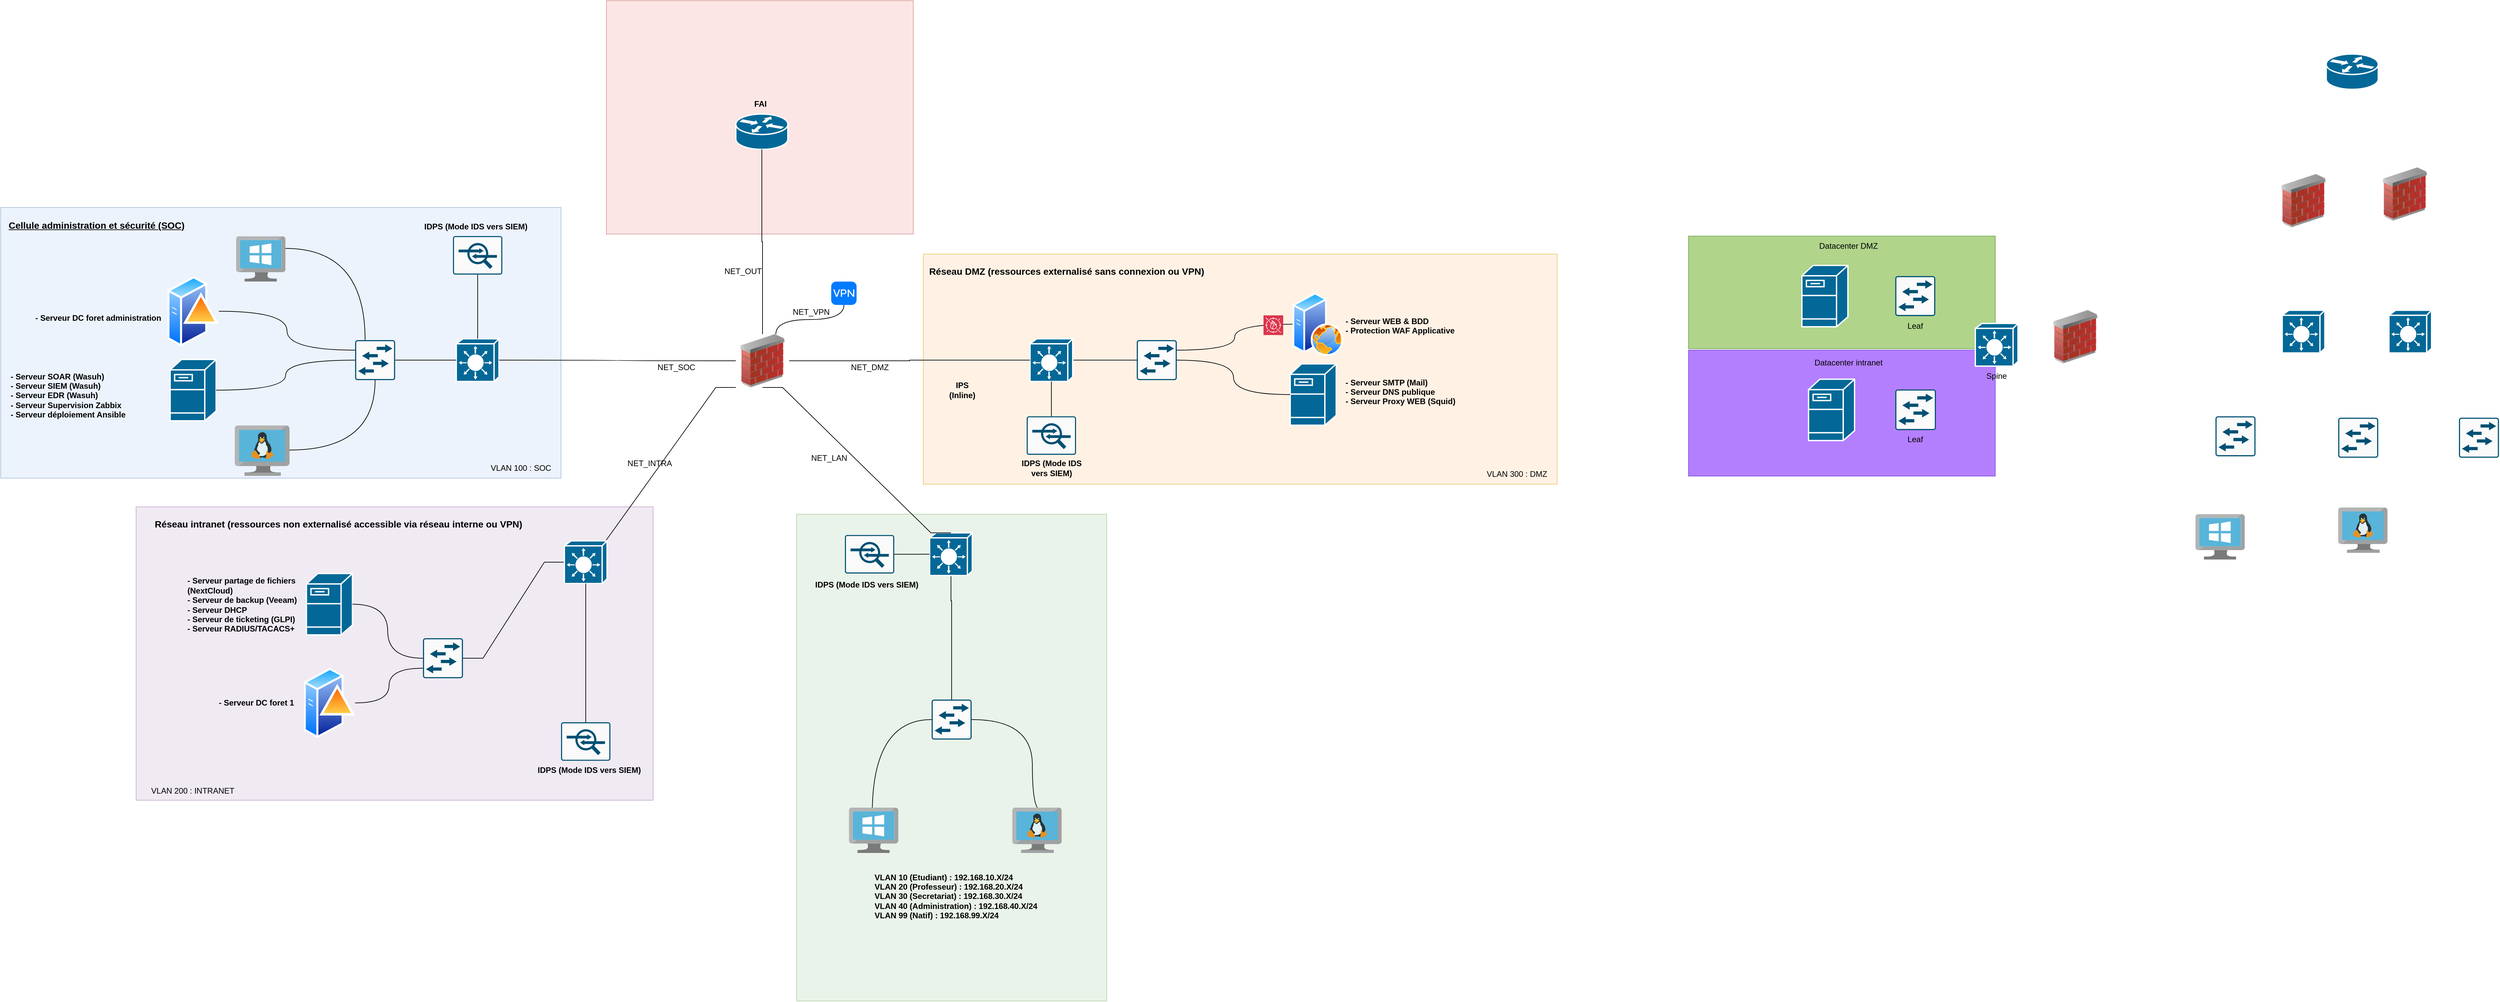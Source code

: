 <mxfile version="28.2.6" pages="3">
  <diagram name="Architecture globale" id="qbSK8kkbkhKGErqz2HW5">
    <mxGraphModel dx="2115" dy="1198" grid="1" gridSize="10" guides="1" tooltips="1" connect="1" arrows="1" fold="1" page="1" pageScale="1" pageWidth="827" pageHeight="1169" math="0" shadow="0">
      <root>
        <mxCell id="0" />
        <mxCell id="1" parent="0" />
        <mxCell id="1tEm5xEd0jEl-nkEfbYp-30" value="" style="whiteSpace=wrap;html=1;fillColor=#6a00ff;strokeColor=#3700CC;opacity=50;fontColor=#ffffff;" vertex="1" parent="1">
          <mxGeometry x="2570" y="563.94" width="460" height="189" as="geometry" />
        </mxCell>
        <mxCell id="1tEm5xEd0jEl-nkEfbYp-29" value="" style="whiteSpace=wrap;html=1;fillColor=#60a917;strokeColor=#2D7600;opacity=50;fontColor=#ffffff;" vertex="1" parent="1">
          <mxGeometry x="2570" y="392.94" width="460" height="169.01" as="geometry" />
        </mxCell>
        <mxCell id="kXjyHpJwVwnROSJy47Iu-1" value="" style="whiteSpace=wrap;html=1;fillColor=#e1d5e7;strokeColor=#9673a6;opacity=50;" parent="1" vertex="1">
          <mxGeometry x="243" y="799" width="775" height="440" as="geometry" />
        </mxCell>
        <mxCell id="kXjyHpJwVwnROSJy47Iu-2" value="" style="whiteSpace=wrap;html=1;fillColor=#dae8fc;strokeColor=#6c8ebf;opacity=50;" parent="1" vertex="1">
          <mxGeometry x="40" y="350" width="840" height="406" as="geometry" />
        </mxCell>
        <mxCell id="kXjyHpJwVwnROSJy47Iu-3" value="" style="whiteSpace=wrap;html=1;fillColor=#f8cecc;strokeColor=#b85450;opacity=50;" parent="1" vertex="1">
          <mxGeometry x="948" y="40" width="460" height="350" as="geometry" />
        </mxCell>
        <mxCell id="kXjyHpJwVwnROSJy47Iu-4" value="" style="whiteSpace=wrap;html=1;fillColor=#d5e8d4;strokeColor=#82b366;opacity=50;" parent="1" vertex="1">
          <mxGeometry x="1233" y="810" width="465" height="730" as="geometry" />
        </mxCell>
        <mxCell id="kXjyHpJwVwnROSJy47Iu-5" value="" style="whiteSpace=wrap;html=1;fillColor=#ffe6cc;strokeColor=#d79b00;opacity=50;" parent="1" vertex="1">
          <mxGeometry x="1423" y="420" width="950" height="345" as="geometry" />
        </mxCell>
        <mxCell id="kXjyHpJwVwnROSJy47Iu-6" value="" style="shape=mxgraph.cisco.servers.fileserver;sketch=0;html=1;pointerEvents=1;dashed=0;fillColor=#036897;strokeColor=#ffffff;strokeWidth=2;verticalLabelPosition=bottom;verticalAlign=top;align=center;outlineConnect=0;" parent="1" vertex="1">
          <mxGeometry x="1973" y="584.68" width="69" height="92" as="geometry" />
        </mxCell>
        <mxCell id="kXjyHpJwVwnROSJy47Iu-7" style="edgeStyle=orthogonalEdgeStyle;rounded=0;orthogonalLoop=1;jettySize=auto;html=1;exitX=0.75;exitY=0;exitDx=0;exitDy=0;curved=1;endArrow=none;endFill=0;" parent="1" source="kXjyHpJwVwnROSJy47Iu-8" target="kXjyHpJwVwnROSJy47Iu-27" edge="1">
          <mxGeometry relative="1" as="geometry" />
        </mxCell>
        <mxCell id="kXjyHpJwVwnROSJy47Iu-8" value="" style="image;html=1;image=img/lib/clip_art/networking/Firewall_02_128x128.png" parent="1" vertex="1">
          <mxGeometry x="1142" y="540" width="80" height="80" as="geometry" />
        </mxCell>
        <mxCell id="kXjyHpJwVwnROSJy47Iu-9" value="" style="shape=mxgraph.cisco.routers.router;sketch=0;html=1;pointerEvents=1;dashed=0;fillColor=#036897;strokeColor=#ffffff;strokeWidth=2;verticalLabelPosition=bottom;verticalAlign=top;align=center;outlineConnect=0;" parent="1" vertex="1">
          <mxGeometry x="1142" y="210" width="78" height="53" as="geometry" />
        </mxCell>
        <mxCell id="kXjyHpJwVwnROSJy47Iu-10" style="edgeStyle=orthogonalEdgeStyle;rounded=0;orthogonalLoop=1;jettySize=auto;html=1;exitX=0.5;exitY=1;exitDx=0;exitDy=0;exitPerimeter=0;endArrow=none;endFill=0;entryX=0.5;entryY=0;entryDx=0;entryDy=0;entryPerimeter=0;" parent="1" source="kXjyHpJwVwnROSJy47Iu-11" target="kXjyHpJwVwnROSJy47Iu-20" edge="1">
          <mxGeometry relative="1" as="geometry">
            <mxPoint x="1465.39" y="978.752" as="targetPoint" />
            <Array as="points">
              <mxPoint x="1464.5" y="940" />
              <mxPoint x="1465.5" y="940" />
              <mxPoint x="1465.5" y="1088" />
            </Array>
          </mxGeometry>
        </mxCell>
        <mxCell id="kXjyHpJwVwnROSJy47Iu-11" value="" style="shape=mxgraph.cisco.switches.layer_3_switch;sketch=0;html=1;pointerEvents=1;dashed=0;fillColor=#036897;strokeColor=#ffffff;strokeWidth=2;verticalLabelPosition=bottom;verticalAlign=top;align=center;outlineConnect=0;" parent="1" vertex="1">
          <mxGeometry x="1432.5" y="838" width="64" height="64" as="geometry" />
        </mxCell>
        <mxCell id="kXjyHpJwVwnROSJy47Iu-12" style="edgeStyle=orthogonalEdgeStyle;rounded=0;orthogonalLoop=1;jettySize=auto;html=1;exitX=1;exitY=0.5;exitDx=0;exitDy=0;exitPerimeter=0;endArrow=none;endFill=0;entryX=0;entryY=0.5;entryDx=0;entryDy=0;entryPerimeter=0;" parent="1" source="kXjyHpJwVwnROSJy47Iu-13" target="kXjyHpJwVwnROSJy47Iu-21" edge="1">
          <mxGeometry relative="1" as="geometry">
            <mxPoint x="1687.0" y="579.005" as="sourcePoint" />
            <mxPoint x="1723" y="580" as="targetPoint" />
          </mxGeometry>
        </mxCell>
        <mxCell id="kXjyHpJwVwnROSJy47Iu-13" value="" style="shape=mxgraph.cisco.switches.layer_3_switch;sketch=0;html=1;pointerEvents=1;dashed=0;fillColor=#036897;strokeColor=#ffffff;strokeWidth=2;verticalLabelPosition=bottom;verticalAlign=top;align=center;outlineConnect=0;" parent="1" vertex="1">
          <mxGeometry x="1583" y="547" width="64" height="64" as="geometry" />
        </mxCell>
        <mxCell id="kXjyHpJwVwnROSJy47Iu-14" value="" style="shape=mxgraph.cisco.switches.layer_3_switch;sketch=0;html=1;pointerEvents=1;dashed=0;fillColor=#036897;strokeColor=#ffffff;strokeWidth=2;verticalLabelPosition=bottom;verticalAlign=top;align=center;outlineConnect=0;" parent="1" vertex="1">
          <mxGeometry x="723" y="547" width="64" height="64" as="geometry" />
        </mxCell>
        <mxCell id="kXjyHpJwVwnROSJy47Iu-15" style="edgeStyle=orthogonalEdgeStyle;rounded=0;orthogonalLoop=1;jettySize=auto;html=1;exitX=1;exitY=0.25;exitDx=0;exitDy=0;exitPerimeter=0;entryX=0;entryY=0.5;entryDx=0;entryDy=0;curved=1;endArrow=none;endFill=0;" parent="1" source="kXjyHpJwVwnROSJy47Iu-21" target="kXjyHpJwVwnROSJy47Iu-31" edge="1">
          <mxGeometry relative="1" as="geometry">
            <mxPoint x="1824" y="555" as="sourcePoint" />
            <mxPoint x="1973" y="476" as="targetPoint" />
          </mxGeometry>
        </mxCell>
        <mxCell id="kXjyHpJwVwnROSJy47Iu-16" style="edgeStyle=orthogonalEdgeStyle;rounded=0;orthogonalLoop=1;jettySize=auto;html=1;exitX=1;exitY=0.5;exitDx=0;exitDy=0;exitPerimeter=0;entryX=0;entryY=0.5;entryDx=0;entryDy=0;entryPerimeter=0;endArrow=none;endFill=0;curved=1;" parent="1" source="kXjyHpJwVwnROSJy47Iu-21" target="kXjyHpJwVwnROSJy47Iu-6" edge="1">
          <mxGeometry relative="1" as="geometry">
            <mxPoint x="1821.98" y="580" as="sourcePoint" />
          </mxGeometry>
        </mxCell>
        <mxCell id="kXjyHpJwVwnROSJy47Iu-17" style="edgeStyle=entityRelationEdgeStyle;rounded=0;orthogonalLoop=1;jettySize=auto;html=1;exitX=0.5;exitY=1;exitDx=0;exitDy=0;entryX=0.5;entryY=0;entryDx=0;entryDy=0;entryPerimeter=0;endArrow=none;endFill=0;" parent="1" source="kXjyHpJwVwnROSJy47Iu-8" target="kXjyHpJwVwnROSJy47Iu-11" edge="1">
          <mxGeometry relative="1" as="geometry" />
        </mxCell>
        <mxCell id="kXjyHpJwVwnROSJy47Iu-18" style="edgeStyle=orthogonalEdgeStyle;rounded=0;orthogonalLoop=1;jettySize=auto;html=1;exitX=0;exitY=0.5;exitDx=0;exitDy=0;exitPerimeter=0;curved=1;endArrow=none;endFill=0;" parent="1" source="kXjyHpJwVwnROSJy47Iu-20" edge="1">
          <mxGeometry relative="1" as="geometry">
            <mxPoint x="1415" y="1113" as="sourcePoint" />
            <mxPoint x="1346.5" y="1258" as="targetPoint" />
          </mxGeometry>
        </mxCell>
        <mxCell id="kXjyHpJwVwnROSJy47Iu-19" style="edgeStyle=orthogonalEdgeStyle;rounded=0;orthogonalLoop=1;jettySize=auto;html=1;entryX=1;entryY=0.5;entryDx=0;entryDy=0;entryPerimeter=0;curved=1;endArrow=none;endFill=0;exitX=0.57;exitY=0.045;exitDx=0;exitDy=0;exitPerimeter=0;" parent="1" source="kXjyHpJwVwnROSJy47Iu-26" target="kXjyHpJwVwnROSJy47Iu-20" edge="1">
          <mxGeometry relative="1" as="geometry">
            <mxPoint x="1576.5" y="1248" as="sourcePoint" />
            <mxPoint x="1513.98" y="1113" as="targetPoint" />
            <Array as="points">
              <mxPoint x="1586.5" y="1253" />
              <mxPoint x="1586.5" y="1118" />
            </Array>
          </mxGeometry>
        </mxCell>
        <mxCell id="kXjyHpJwVwnROSJy47Iu-20" value="" style="sketch=0;points=[[0.015,0.015,0],[0.985,0.015,0],[0.985,0.985,0],[0.015,0.985,0],[0.25,0,0],[0.5,0,0],[0.75,0,0],[1,0.25,0],[1,0.5,0],[1,0.75,0],[0.75,1,0],[0.5,1,0],[0.25,1,0],[0,0.75,0],[0,0.5,0],[0,0.25,0]];verticalLabelPosition=bottom;html=1;verticalAlign=top;aspect=fixed;align=center;pointerEvents=1;shape=mxgraph.cisco19.rect;prIcon=l2_switch;fillColor=#FAFAFA;strokeColor=#005073;" parent="1" vertex="1">
          <mxGeometry x="1435.5" y="1088" width="60" height="60" as="geometry" />
        </mxCell>
        <mxCell id="kXjyHpJwVwnROSJy47Iu-21" value="" style="sketch=0;points=[[0.015,0.015,0],[0.985,0.015,0],[0.985,0.985,0],[0.015,0.985,0],[0.25,0,0],[0.5,0,0],[0.75,0,0],[1,0.25,0],[1,0.5,0],[1,0.75,0],[0.75,1,0],[0.5,1,0],[0.25,1,0],[0,0.75,0],[0,0.5,0],[0,0.25,0]];verticalLabelPosition=bottom;html=1;verticalAlign=top;aspect=fixed;align=center;pointerEvents=1;shape=mxgraph.cisco19.rect;prIcon=l2_switch;fillColor=#FAFAFA;strokeColor=#005073;" parent="1" vertex="1">
          <mxGeometry x="1743" y="549" width="60" height="60" as="geometry" />
        </mxCell>
        <mxCell id="kXjyHpJwVwnROSJy47Iu-22" value="&lt;p style=&quot;margin: 0px;&quot;&gt;&lt;b&gt;- Serveur SMTP (Mail)&lt;/b&gt;&lt;/p&gt;&lt;p style=&quot;margin: 0px;&quot;&gt;&lt;b&gt;- Serveur DNS publique&lt;br&gt;&lt;/b&gt;&lt;/p&gt;&lt;p style=&quot;margin: 0px;&quot;&gt;&lt;b&gt;- Serveur Proxy WEB (&lt;/b&gt;&lt;span style=&quot;background-color: initial;&quot;&gt;&lt;b&gt;Squid)&lt;/b&gt;&lt;/span&gt;&lt;/p&gt;&lt;b&gt;&lt;br&gt;&lt;/b&gt;&lt;p style=&quot;margin: 0px;&quot;&gt;&lt;br&gt;&lt;/p&gt;" style="text;strokeColor=none;align=left;fillColor=none;html=1;verticalAlign=middle;whiteSpace=wrap;rounded=0;" parent="1" vertex="1">
          <mxGeometry x="2053.5" y="599.06" width="230" height="83.25" as="geometry" />
        </mxCell>
        <mxCell id="kXjyHpJwVwnROSJy47Iu-23" value="&lt;b&gt;VLAN 10 (Etudiant) : 192.168.10.X/24&lt;/b&gt;&lt;div&gt;&lt;b&gt;VLAN 20 (Professeur)&amp;nbsp;&lt;/b&gt;&lt;b style=&quot;background-color: initial;&quot;&gt;: 192.168.20.X/24&lt;/b&gt;&lt;/div&gt;&lt;div&gt;&lt;b&gt;VLAN 30 (Secretariat)&amp;nbsp;&lt;/b&gt;&lt;b style=&quot;background-color: initial;&quot;&gt;: 192.168.30.X/24&lt;/b&gt;&lt;/div&gt;&lt;div&gt;&lt;b&gt;VLAN 40 (Administration)&amp;nbsp;&lt;/b&gt;&lt;b style=&quot;background-color: initial;&quot;&gt;: 192.168.40.X/24&lt;/b&gt;&lt;/div&gt;&lt;div&gt;&lt;b&gt;VLAN 99 (Natif)&amp;nbsp;&lt;/b&gt;&lt;b style=&quot;background-color: initial;&quot;&gt;: 192.168.99.X/24&lt;/b&gt;&lt;/div&gt;" style="text;strokeColor=none;align=left;fillColor=none;html=1;verticalAlign=middle;whiteSpace=wrap;rounded=0;" parent="1" vertex="1">
          <mxGeometry x="1347.5" y="1338" width="260" height="90" as="geometry" />
        </mxCell>
        <mxCell id="kXjyHpJwVwnROSJy47Iu-24" value="&lt;div style=&quot;font-size: 14px;&quot;&gt;Cellule administration et sécurité (SOC)&lt;br style=&quot;font-size: 14px;&quot;&gt;&lt;/div&gt;&lt;div style=&quot;font-size: 14px;&quot;&gt;&lt;br style=&quot;font-size: 14px;&quot;&gt;&lt;/div&gt;" style="text;strokeColor=none;align=left;fillColor=none;html=1;verticalAlign=middle;whiteSpace=wrap;rounded=0;fontStyle=5;fontSize=14;" parent="1" vertex="1">
          <mxGeometry x="50" y="340" width="283" height="90" as="geometry" />
        </mxCell>
        <mxCell id="kXjyHpJwVwnROSJy47Iu-25" value="" style="image;sketch=0;aspect=fixed;html=1;points=[];align=center;fontSize=12;image=img/lib/mscae/VirtualMachineWindows.svg;" parent="1" vertex="1">
          <mxGeometry x="1311.59" y="1250" width="73.91" height="68" as="geometry" />
        </mxCell>
        <mxCell id="kXjyHpJwVwnROSJy47Iu-26" value="" style="image;sketch=0;aspect=fixed;html=1;points=[];align=center;fontSize=12;image=img/lib/mscae/VM_Linux.svg;" parent="1" vertex="1">
          <mxGeometry x="1556.5" y="1250" width="73.91" height="68" as="geometry" />
        </mxCell>
        <mxCell id="kXjyHpJwVwnROSJy47Iu-27" value="" style="html=1;strokeWidth=1;shadow=0;dashed=0;shape=mxgraph.ios7.misc.vpn;fillColor=#007AFF;strokeColor=none;buttonText=;strokeColor2=#222222;fontColor=#222222;fontSize=8;verticalLabelPosition=bottom;verticalAlign=top;align=center;sketch=0;" parent="1" vertex="1">
          <mxGeometry x="1285" y="461.25" width="38" height="35" as="geometry" />
        </mxCell>
        <mxCell id="kXjyHpJwVwnROSJy47Iu-28" value="" style="sketch=0;points=[[0.015,0.015,0],[0.985,0.015,0],[0.985,0.985,0],[0.015,0.985,0],[0.25,0,0],[0.5,0,0],[0.75,0,0],[1,0.25,0],[1,0.5,0],[1,0.75,0],[0.75,1,0],[0.5,1,0],[0.25,1,0],[0,0.75,0],[0,0.5,0],[0,0.25,0]];verticalLabelPosition=bottom;html=1;verticalAlign=top;aspect=fixed;align=center;pointerEvents=1;shape=mxgraph.cisco19.rect;prIcon=ips_ids;fillColor=#FAFAFA;strokeColor=#005073;" parent="1" vertex="1">
          <mxGeometry x="1305.5" y="841.19" width="74" height="57.81" as="geometry" />
        </mxCell>
        <mxCell id="kXjyHpJwVwnROSJy47Iu-29" value="IPS (Inline)" style="text;strokeColor=none;align=center;fillColor=none;html=1;verticalAlign=middle;whiteSpace=wrap;rounded=0;fontStyle=1" parent="1" vertex="1">
          <mxGeometry x="1450" y="609" width="63" height="30" as="geometry" />
        </mxCell>
        <mxCell id="kXjyHpJwVwnROSJy47Iu-30" value="&lt;p style=&quot;margin: 0px;&quot;&gt;&lt;b style=&quot;background-color: initial;&quot;&gt;- Serveur WEB &amp;amp; &lt;/b&gt;&lt;b&gt;BDD&lt;/b&gt;&lt;/p&gt;&lt;p style=&quot;margin: 0px;&quot;&gt;&lt;b style=&quot;background-color: initial;&quot;&gt;- Protection WAF Applicative&lt;/b&gt;&lt;/p&gt;&lt;b&gt;&lt;br&gt;&lt;/b&gt;&lt;p style=&quot;margin: 0px;&quot;&gt;&lt;br&gt;&lt;/p&gt;" style="text;strokeColor=none;align=left;fillColor=none;html=1;verticalAlign=middle;whiteSpace=wrap;rounded=0;" parent="1" vertex="1">
          <mxGeometry x="2053.5" y="511.93" width="230" height="60.75" as="geometry" />
        </mxCell>
        <mxCell id="kXjyHpJwVwnROSJy47Iu-31" value="" style="image;aspect=fixed;perimeter=ellipsePerimeter;html=1;align=center;shadow=0;dashed=0;spacingTop=3;image=img/lib/active_directory/web_server.svg;" parent="1" vertex="1">
          <mxGeometry x="1976.5" y="477.68" width="76" height="95" as="geometry" />
        </mxCell>
        <mxCell id="kXjyHpJwVwnROSJy47Iu-32" value="" style="sketch=0;points=[[0,0,0],[0.25,0,0],[0.5,0,0],[0.75,0,0],[1,0,0],[0,1,0],[0.25,1,0],[0.5,1,0],[0.75,1,0],[1,1,0],[0,0.25,0],[0,0.5,0],[0,0.75,0],[1,0.25,0],[1,0.5,0],[1,0.75,0]];outlineConnect=0;fontColor=#232F3E;fillColor=#DD344C;strokeColor=#ffffff;dashed=0;verticalLabelPosition=bottom;verticalAlign=top;align=center;html=1;fontSize=12;fontStyle=0;aspect=fixed;shape=mxgraph.aws4.resourceIcon;resIcon=mxgraph.aws4.waf;" parent="1" vertex="1">
          <mxGeometry x="1933" y="511.93" width="29.5" height="29.5" as="geometry" />
        </mxCell>
        <mxCell id="kXjyHpJwVwnROSJy47Iu-33" style="edgeStyle=orthogonalEdgeStyle;rounded=0;orthogonalLoop=1;jettySize=auto;html=1;exitX=1;exitY=0.5;exitDx=0;exitDy=0;entryX=0;entryY=0.5;entryDx=0;entryDy=0;entryPerimeter=0;endArrow=none;endFill=0;" parent="1" source="kXjyHpJwVwnROSJy47Iu-8" target="kXjyHpJwVwnROSJy47Iu-13" edge="1">
          <mxGeometry relative="1" as="geometry">
            <mxPoint x="1443" y="581.005" as="targetPoint" />
          </mxGeometry>
        </mxCell>
        <mxCell id="kXjyHpJwVwnROSJy47Iu-34" style="edgeStyle=orthogonalEdgeStyle;rounded=0;orthogonalLoop=1;jettySize=auto;html=1;exitX=1;exitY=0.5;exitDx=0;exitDy=0;exitPerimeter=0;entryX=0;entryY=0.5;entryDx=0;entryDy=0;entryPerimeter=0;endArrow=none;endFill=0;" parent="1" source="kXjyHpJwVwnROSJy47Iu-28" target="kXjyHpJwVwnROSJy47Iu-11" edge="1">
          <mxGeometry relative="1" as="geometry" />
        </mxCell>
        <mxCell id="kXjyHpJwVwnROSJy47Iu-35" style="edgeStyle=orthogonalEdgeStyle;rounded=0;orthogonalLoop=1;jettySize=auto;html=1;exitX=0.5;exitY=1;exitDx=0;exitDy=0;exitPerimeter=0;curved=1;endArrow=none;endFill=0;" parent="1" source="kXjyHpJwVwnROSJy47Iu-36" target="kXjyHpJwVwnROSJy47Iu-14" edge="1">
          <mxGeometry relative="1" as="geometry" />
        </mxCell>
        <mxCell id="kXjyHpJwVwnROSJy47Iu-36" value="" style="sketch=0;points=[[0.015,0.015,0],[0.985,0.015,0],[0.985,0.985,0],[0.015,0.985,0],[0.25,0,0],[0.5,0,0],[0.75,0,0],[1,0.25,0],[1,0.5,0],[1,0.75,0],[0.75,1,0],[0.5,1,0],[0.25,1,0],[0,0.75,0],[0,0.5,0],[0,0.25,0]];verticalLabelPosition=bottom;html=1;verticalAlign=top;aspect=fixed;align=center;pointerEvents=1;shape=mxgraph.cisco19.rect;prIcon=ips_ids;fillColor=#FAFAFA;strokeColor=#005073;" parent="1" vertex="1">
          <mxGeometry x="718" y="392.94" width="74" height="57.81" as="geometry" />
        </mxCell>
        <mxCell id="kXjyHpJwVwnROSJy47Iu-37" value="" style="edgeStyle=orthogonalEdgeStyle;rounded=0;orthogonalLoop=1;jettySize=auto;html=1;exitX=0.5;exitY=0;exitDx=0;exitDy=0;entryX=0.5;entryY=1;entryDx=0;entryDy=0;entryPerimeter=0;endArrow=none;endFill=0;" parent="1" source="kXjyHpJwVwnROSJy47Iu-8" target="kXjyHpJwVwnROSJy47Iu-9" edge="1">
          <mxGeometry relative="1" as="geometry">
            <mxPoint x="1182" y="540" as="sourcePoint" />
            <mxPoint x="1182.0" y="461.25" as="targetPoint" />
          </mxGeometry>
        </mxCell>
        <mxCell id="kXjyHpJwVwnROSJy47Iu-38" value="FAI" style="text;strokeColor=none;align=center;fillColor=none;html=1;verticalAlign=middle;whiteSpace=wrap;rounded=0;fontStyle=1" parent="1" vertex="1">
          <mxGeometry x="1149" y="180" width="60" height="30" as="geometry" />
        </mxCell>
        <mxCell id="kXjyHpJwVwnROSJy47Iu-39" value="" style="sketch=0;points=[[0.015,0.015,0],[0.985,0.015,0],[0.985,0.985,0],[0.015,0.985,0],[0.25,0,0],[0.5,0,0],[0.75,0,0],[1,0.25,0],[1,0.5,0],[1,0.75,0],[0.75,1,0],[0.5,1,0],[0.25,1,0],[0,0.75,0],[0,0.5,0],[0,0.25,0]];verticalLabelPosition=bottom;html=1;verticalAlign=top;aspect=fixed;align=center;pointerEvents=1;shape=mxgraph.cisco19.rect;prIcon=ips_ids;fillColor=#FAFAFA;strokeColor=#005073;" parent="1" vertex="1">
          <mxGeometry x="1578" y="663.19" width="74" height="57.81" as="geometry" />
        </mxCell>
        <mxCell id="kXjyHpJwVwnROSJy47Iu-40" value="IDPS (Mode IDS vers SIEM)" style="text;strokeColor=none;align=center;fillColor=none;html=1;verticalAlign=middle;whiteSpace=wrap;rounded=0;fontStyle=1" parent="1" vertex="1">
          <mxGeometry x="1562.75" y="726" width="104.5" height="30" as="geometry" />
        </mxCell>
        <mxCell id="kXjyHpJwVwnROSJy47Iu-41" style="edgeStyle=orthogonalEdgeStyle;rounded=0;orthogonalLoop=1;jettySize=auto;html=1;exitX=0.5;exitY=0;exitDx=0;exitDy=0;exitPerimeter=0;entryX=0.5;entryY=1;entryDx=0;entryDy=0;entryPerimeter=0;endArrow=none;endFill=0;" parent="1" source="kXjyHpJwVwnROSJy47Iu-39" target="kXjyHpJwVwnROSJy47Iu-13" edge="1">
          <mxGeometry relative="1" as="geometry" />
        </mxCell>
        <mxCell id="kXjyHpJwVwnROSJy47Iu-42" value="" style="image;sketch=0;aspect=fixed;html=1;points=[];align=center;fontSize=12;image=img/lib/mscae/VM_Linux.svg;" parent="1" vertex="1">
          <mxGeometry x="390.82" y="677.01" width="82.18" height="75.61" as="geometry" />
        </mxCell>
        <mxCell id="kXjyHpJwVwnROSJy47Iu-43" value="" style="image;sketch=0;aspect=fixed;html=1;points=[];align=center;fontSize=12;image=img/lib/mscae/VirtualMachineWindows.svg;" parent="1" vertex="1">
          <mxGeometry x="393.0" y="393.25" width="73.91" height="68" as="geometry" />
        </mxCell>
        <mxCell id="kXjyHpJwVwnROSJy47Iu-44" value="NET_OUT" style="text;strokeColor=none;align=center;fillColor=none;html=1;verticalAlign=middle;whiteSpace=wrap;rounded=0;" parent="1" vertex="1">
          <mxGeometry x="1123" y="431.25" width="60" height="30" as="geometry" />
        </mxCell>
        <mxCell id="kXjyHpJwVwnROSJy47Iu-45" value="NET_VPN" style="text;strokeColor=none;align=center;fillColor=none;html=1;verticalAlign=middle;whiteSpace=wrap;rounded=0;" parent="1" vertex="1">
          <mxGeometry x="1225" y="492" width="60" height="30" as="geometry" />
        </mxCell>
        <mxCell id="kXjyHpJwVwnROSJy47Iu-46" value="NET_DMZ" style="text;strokeColor=none;align=center;fillColor=none;html=1;verticalAlign=middle;whiteSpace=wrap;rounded=0;" parent="1" vertex="1">
          <mxGeometry x="1313" y="575" width="60" height="30" as="geometry" />
        </mxCell>
        <mxCell id="kXjyHpJwVwnROSJy47Iu-47" value="NET_SOC" style="text;strokeColor=none;align=center;fillColor=none;html=1;verticalAlign=middle;whiteSpace=wrap;rounded=0;" parent="1" vertex="1">
          <mxGeometry x="1023" y="575" width="60" height="30" as="geometry" />
        </mxCell>
        <mxCell id="kXjyHpJwVwnROSJy47Iu-48" value="NET_LAN" style="text;strokeColor=none;align=center;fillColor=none;html=1;verticalAlign=middle;whiteSpace=wrap;rounded=0;" parent="1" vertex="1">
          <mxGeometry x="1251.59" y="711" width="60" height="30" as="geometry" />
        </mxCell>
        <mxCell id="kXjyHpJwVwnROSJy47Iu-49" style="edgeStyle=orthogonalEdgeStyle;rounded=0;orthogonalLoop=1;jettySize=auto;html=1;exitX=1;exitY=0.5;exitDx=0;exitDy=0;exitPerimeter=0;curved=1;endArrow=none;endFill=0;" parent="1" source="kXjyHpJwVwnROSJy47Iu-50" target="kXjyHpJwVwnROSJy47Iu-14" edge="1">
          <mxGeometry relative="1" as="geometry">
            <mxPoint x="703" y="585.5" as="targetPoint" />
          </mxGeometry>
        </mxCell>
        <mxCell id="kXjyHpJwVwnROSJy47Iu-50" value="" style="sketch=0;points=[[0.015,0.015,0],[0.985,0.015,0],[0.985,0.985,0],[0.015,0.985,0],[0.25,0,0],[0.5,0,0],[0.75,0,0],[1,0.25,0],[1,0.5,0],[1,0.75,0],[0.75,1,0],[0.5,1,0],[0.25,1,0],[0,0.75,0],[0,0.5,0],[0,0.25,0]];verticalLabelPosition=bottom;html=1;verticalAlign=top;aspect=fixed;align=center;pointerEvents=1;shape=mxgraph.cisco19.rect;prIcon=l2_switch;fillColor=#FAFAFA;strokeColor=#005073;" parent="1" vertex="1">
          <mxGeometry x="571.32" y="549.01" width="60" height="60" as="geometry" />
        </mxCell>
        <mxCell id="kXjyHpJwVwnROSJy47Iu-51" value="" style="shape=mxgraph.cisco.servers.fileserver;sketch=0;html=1;pointerEvents=1;dashed=0;fillColor=#036897;strokeColor=#ffffff;strokeWidth=2;verticalLabelPosition=bottom;verticalAlign=top;align=center;outlineConnect=0;" parent="1" vertex="1">
          <mxGeometry x="294" y="578" width="69" height="92" as="geometry" />
        </mxCell>
        <mxCell id="kXjyHpJwVwnROSJy47Iu-52" style="edgeStyle=orthogonalEdgeStyle;rounded=0;orthogonalLoop=1;jettySize=auto;html=1;exitX=0;exitY=0.5;exitDx=0;exitDy=0;exitPerimeter=0;entryX=1;entryY=0.5;entryDx=0;entryDy=0;entryPerimeter=0;curved=1;endArrow=none;endFill=0;" parent="1" source="kXjyHpJwVwnROSJy47Iu-50" target="kXjyHpJwVwnROSJy47Iu-51" edge="1">
          <mxGeometry relative="1" as="geometry" />
        </mxCell>
        <mxCell id="kXjyHpJwVwnROSJy47Iu-53" style="edgeStyle=entityRelationEdgeStyle;rounded=0;orthogonalLoop=1;jettySize=auto;html=1;exitX=0.5;exitY=0;exitDx=0;exitDy=0;exitPerimeter=0;entryX=0;entryY=1;entryDx=0;entryDy=0;endArrow=none;endFill=0;" parent="1" source="kXjyHpJwVwnROSJy47Iu-59" target="kXjyHpJwVwnROSJy47Iu-8" edge="1">
          <mxGeometry relative="1" as="geometry">
            <mxPoint x="916.59" y="850" as="sourcePoint" />
          </mxGeometry>
        </mxCell>
        <mxCell id="kXjyHpJwVwnROSJy47Iu-54" value="NET_INTRA" style="text;strokeColor=none;align=center;fillColor=none;html=1;verticalAlign=middle;whiteSpace=wrap;rounded=0;" parent="1" vertex="1">
          <mxGeometry x="983" y="719.01" width="60" height="30" as="geometry" />
        </mxCell>
        <mxCell id="kXjyHpJwVwnROSJy47Iu-55" style="edgeStyle=entityRelationEdgeStyle;rounded=0;orthogonalLoop=1;jettySize=auto;html=1;exitX=1;exitY=0.5;exitDx=0;exitDy=0;exitPerimeter=0;endArrow=none;endFill=0;" parent="1" source="kXjyHpJwVwnROSJy47Iu-56" target="kXjyHpJwVwnROSJy47Iu-59" edge="1">
          <mxGeometry relative="1" as="geometry" />
        </mxCell>
        <mxCell id="kXjyHpJwVwnROSJy47Iu-56" value="" style="sketch=0;points=[[0.015,0.015,0],[0.985,0.015,0],[0.985,0.985,0],[0.015,0.985,0],[0.25,0,0],[0.5,0,0],[0.75,0,0],[1,0.25,0],[1,0.5,0],[1,0.75,0],[0.75,1,0],[0.5,1,0],[0.25,1,0],[0,0.75,0],[0,0.5,0],[0,0.25,0]];verticalLabelPosition=bottom;html=1;verticalAlign=top;aspect=fixed;align=center;pointerEvents=1;shape=mxgraph.cisco19.rect;prIcon=l2_switch;fillColor=#FAFAFA;strokeColor=#005073;" parent="1" vertex="1">
          <mxGeometry x="673" y="996.0" width="60" height="60" as="geometry" />
        </mxCell>
        <mxCell id="kXjyHpJwVwnROSJy47Iu-57" value="" style="shape=mxgraph.cisco.servers.fileserver;sketch=0;html=1;pointerEvents=1;dashed=0;fillColor=#036897;strokeColor=#ffffff;strokeWidth=2;verticalLabelPosition=bottom;verticalAlign=top;align=center;outlineConnect=0;" parent="1" vertex="1">
          <mxGeometry x="498.32" y="899.0" width="69" height="92" as="geometry" />
        </mxCell>
        <mxCell id="kXjyHpJwVwnROSJy47Iu-58" style="edgeStyle=orthogonalEdgeStyle;rounded=0;orthogonalLoop=1;jettySize=auto;html=1;exitX=0;exitY=0.5;exitDx=0;exitDy=0;exitPerimeter=0;entryX=1;entryY=0.5;entryDx=0;entryDy=0;entryPerimeter=0;curved=1;endArrow=none;endFill=0;" parent="1" source="kXjyHpJwVwnROSJy47Iu-56" target="kXjyHpJwVwnROSJy47Iu-57" edge="1">
          <mxGeometry relative="1" as="geometry" />
        </mxCell>
        <mxCell id="kXjyHpJwVwnROSJy47Iu-59" value="" style="shape=mxgraph.cisco.switches.layer_3_switch;sketch=0;html=1;pointerEvents=1;dashed=0;fillColor=#036897;strokeColor=#ffffff;strokeWidth=2;verticalLabelPosition=bottom;verticalAlign=top;align=center;outlineConnect=0;" parent="1" vertex="1">
          <mxGeometry x="885" y="850.0" width="64" height="64" as="geometry" />
        </mxCell>
        <mxCell id="kXjyHpJwVwnROSJy47Iu-60" value="" style="sketch=0;points=[[0.015,0.015,0],[0.985,0.015,0],[0.985,0.985,0],[0.015,0.985,0],[0.25,0,0],[0.5,0,0],[0.75,0,0],[1,0.25,0],[1,0.5,0],[1,0.75,0],[0.75,1,0],[0.5,1,0],[0.25,1,0],[0,0.75,0],[0,0.5,0],[0,0.25,0]];verticalLabelPosition=bottom;html=1;verticalAlign=top;aspect=fixed;align=center;pointerEvents=1;shape=mxgraph.cisco19.rect;prIcon=ips_ids;fillColor=#FAFAFA;strokeColor=#005073;" parent="1" vertex="1">
          <mxGeometry x="880" y="1122" width="74" height="57.81" as="geometry" />
        </mxCell>
        <mxCell id="kXjyHpJwVwnROSJy47Iu-61" style="edgeStyle=orthogonalEdgeStyle;rounded=0;orthogonalLoop=1;jettySize=auto;html=1;exitX=0.5;exitY=1;exitDx=0;exitDy=0;exitPerimeter=0;entryX=0.5;entryY=0;entryDx=0;entryDy=0;entryPerimeter=0;endArrow=none;endFill=0;" parent="1" source="kXjyHpJwVwnROSJy47Iu-59" target="kXjyHpJwVwnROSJy47Iu-60" edge="1">
          <mxGeometry relative="1" as="geometry" />
        </mxCell>
        <mxCell id="kXjyHpJwVwnROSJy47Iu-62" value="" style="image;aspect=fixed;perimeter=ellipsePerimeter;html=1;align=center;shadow=0;dashed=0;spacingTop=3;image=img/lib/active_directory/domain_controller.svg;" parent="1" vertex="1">
          <mxGeometry x="290.0" y="450.75" width="77" height="110" as="geometry" />
        </mxCell>
        <mxCell id="kXjyHpJwVwnROSJy47Iu-63" style="edgeStyle=orthogonalEdgeStyle;rounded=0;orthogonalLoop=1;jettySize=auto;html=1;exitX=0.5;exitY=1;exitDx=0;exitDy=0;exitPerimeter=0;entryX=0.996;entryY=0.488;entryDx=0;entryDy=0;entryPerimeter=0;curved=1;endArrow=none;endFill=0;" parent="1" source="kXjyHpJwVwnROSJy47Iu-50" target="kXjyHpJwVwnROSJy47Iu-42" edge="1">
          <mxGeometry relative="1" as="geometry" />
        </mxCell>
        <mxCell id="kXjyHpJwVwnROSJy47Iu-64" style="edgeStyle=orthogonalEdgeStyle;rounded=0;orthogonalLoop=1;jettySize=auto;html=1;exitX=1;exitY=0.5;exitDx=0;exitDy=0;entryX=0;entryY=0.25;entryDx=0;entryDy=0;entryPerimeter=0;endArrow=none;endFill=0;curved=1;" parent="1" source="kXjyHpJwVwnROSJy47Iu-62" target="kXjyHpJwVwnROSJy47Iu-50" edge="1">
          <mxGeometry relative="1" as="geometry" />
        </mxCell>
        <mxCell id="kXjyHpJwVwnROSJy47Iu-65" style="edgeStyle=orthogonalEdgeStyle;rounded=0;orthogonalLoop=1;jettySize=auto;html=1;exitX=0.25;exitY=0;exitDx=0;exitDy=0;exitPerimeter=0;entryX=0.999;entryY=0.269;entryDx=0;entryDy=0;entryPerimeter=0;endArrow=none;endFill=0;curved=1;" parent="1" source="kXjyHpJwVwnROSJy47Iu-50" target="kXjyHpJwVwnROSJy47Iu-43" edge="1">
          <mxGeometry relative="1" as="geometry" />
        </mxCell>
        <mxCell id="kXjyHpJwVwnROSJy47Iu-66" value="&lt;div&gt;- Serveur SOAR (Wasuh)&lt;br&gt;- Serveur SIEM (Wasuh)&lt;/div&gt;&lt;div&gt;- Serveur EDR (Wasuh)&lt;br&gt;&lt;/div&gt;&lt;div&gt;- Serveur Supervision Zabbix&lt;/div&gt;&lt;div&gt;- Serveur déploiement Ansible&lt;/div&gt;" style="text;strokeColor=none;align=left;fillColor=none;html=1;verticalAlign=middle;whiteSpace=wrap;rounded=0;fontStyle=1" parent="1" vertex="1">
          <mxGeometry x="53" y="587.01" width="241" height="90" as="geometry" />
        </mxCell>
        <mxCell id="kXjyHpJwVwnROSJy47Iu-67" value="- Serveur DC foret administration" style="text;strokeColor=none;align=left;fillColor=none;html=1;verticalAlign=middle;whiteSpace=wrap;rounded=0;fontStyle=1" parent="1" vertex="1">
          <mxGeometry x="89.5" y="470.75" width="219" height="90" as="geometry" />
        </mxCell>
        <mxCell id="kXjyHpJwVwnROSJy47Iu-68" value="&lt;div&gt;- Serveur partage de fichiers (NextCloud)&lt;/div&gt;&lt;div&gt;&lt;p style=&quot;margin: 0px;&quot;&gt;&lt;b&gt;- Serveur de backup (Veeam)&lt;/b&gt;&lt;/p&gt;&lt;p style=&quot;margin: 0px;&quot;&gt;&lt;b&gt;- Serveur DHCP&lt;/b&gt;&lt;/p&gt;&lt;p style=&quot;margin: 0px;&quot;&gt;&lt;b&gt;- Serveur de ticketing (GLPI)&lt;/b&gt;&lt;/p&gt;&lt;p style=&quot;text-align: left; margin: 0px;&quot;&gt;&lt;b&gt;- Serveur RADIUS/TACACS+&lt;/b&gt;&lt;/p&gt;&lt;p style=&quot;margin: 0px;&quot;&gt;&lt;/p&gt;&lt;/div&gt;" style="text;strokeColor=none;align=left;fillColor=none;html=1;verticalAlign=middle;whiteSpace=wrap;rounded=0;fontStyle=1" parent="1" vertex="1">
          <mxGeometry x="317.73" y="901" width="219" height="90" as="geometry" />
        </mxCell>
        <mxCell id="kXjyHpJwVwnROSJy47Iu-69" value="Réseau intranet (ressources non externalisé accessible via réseau interne ou VPN)" style="text;strokeColor=none;align=center;fillColor=none;html=1;verticalAlign=middle;whiteSpace=wrap;rounded=0;fontStyle=1;fontSize=14;" parent="1" vertex="1">
          <mxGeometry x="248.5" y="800" width="594.5" height="50" as="geometry" />
        </mxCell>
        <mxCell id="kXjyHpJwVwnROSJy47Iu-70" value="Réseau DMZ (ressources externalisé sans connexion ou VPN)" style="text;strokeColor=none;align=center;fillColor=none;html=1;verticalAlign=middle;whiteSpace=wrap;rounded=0;fontStyle=1;fontSize=14;" parent="1" vertex="1">
          <mxGeometry x="1423" y="421.25" width="430" height="50" as="geometry" />
        </mxCell>
        <mxCell id="kXjyHpJwVwnROSJy47Iu-71" value="VLAN 100 : SOC" style="text;strokeColor=none;align=center;fillColor=none;html=1;verticalAlign=middle;whiteSpace=wrap;rounded=0;" parent="1" vertex="1">
          <mxGeometry x="760" y="726" width="120" height="30" as="geometry" />
        </mxCell>
        <mxCell id="kXjyHpJwVwnROSJy47Iu-72" value="VLAN 200 : INTRANET" style="text;strokeColor=none;align=center;fillColor=none;html=1;verticalAlign=middle;whiteSpace=wrap;rounded=0;" parent="1" vertex="1">
          <mxGeometry x="243" y="1210" width="170" height="30" as="geometry" />
        </mxCell>
        <mxCell id="kXjyHpJwVwnROSJy47Iu-73" value="VLAN 300 : DMZ" style="text;strokeColor=none;align=center;fillColor=none;html=1;verticalAlign=middle;whiteSpace=wrap;rounded=0;" parent="1" vertex="1">
          <mxGeometry x="2253" y="735" width="120" height="30" as="geometry" />
        </mxCell>
        <mxCell id="kXjyHpJwVwnROSJy47Iu-74" value="" style="image;aspect=fixed;perimeter=ellipsePerimeter;html=1;align=center;shadow=0;dashed=0;spacingTop=3;image=img/lib/active_directory/domain_controller.svg;" parent="1" vertex="1">
          <mxGeometry x="494.32" y="1038" width="77" height="110" as="geometry" />
        </mxCell>
        <mxCell id="kXjyHpJwVwnROSJy47Iu-75" value="&lt;p style=&quot;text-align: left; margin: 0px;&quot;&gt;&lt;b&gt;- Serveur DC foret 1 &lt;br&gt;&lt;/b&gt;&lt;/p&gt;" style="text;strokeColor=none;align=center;fillColor=none;html=1;verticalAlign=middle;whiteSpace=wrap;rounded=0;" parent="1" vertex="1">
          <mxGeometry x="353.32" y="1077.5" width="141" height="31" as="geometry" />
        </mxCell>
        <mxCell id="kXjyHpJwVwnROSJy47Iu-76" style="edgeStyle=orthogonalEdgeStyle;rounded=0;orthogonalLoop=1;jettySize=auto;html=1;exitX=1;exitY=0.5;exitDx=0;exitDy=0;entryX=0;entryY=0.75;entryDx=0;entryDy=0;entryPerimeter=0;curved=1;endArrow=none;endFill=0;" parent="1" source="kXjyHpJwVwnROSJy47Iu-74" target="kXjyHpJwVwnROSJy47Iu-56" edge="1">
          <mxGeometry relative="1" as="geometry" />
        </mxCell>
        <mxCell id="kXjyHpJwVwnROSJy47Iu-77" value="" style="edgeStyle=orthogonalEdgeStyle;rounded=0;orthogonalLoop=1;jettySize=auto;html=1;exitX=0;exitY=0.5;exitDx=0;exitDy=0;endArrow=none;endFill=0;curved=1;" parent="1" source="kXjyHpJwVwnROSJy47Iu-8" target="kXjyHpJwVwnROSJy47Iu-14" edge="1">
          <mxGeometry relative="1" as="geometry">
            <mxPoint x="1142" y="580" as="sourcePoint" />
            <mxPoint x="973" y="578.995" as="targetPoint" />
          </mxGeometry>
        </mxCell>
        <mxCell id="kXjyHpJwVwnROSJy47Iu-78" value="IDPS (Mode IDS vers SIEM)" style="text;whiteSpace=wrap;html=1;fontStyle=1" parent="1" vertex="1">
          <mxGeometry x="1258.54" y="902" width="180" height="40" as="geometry" />
        </mxCell>
        <mxCell id="kXjyHpJwVwnROSJy47Iu-79" value="IDPS (Mode IDS vers SIEM)" style="text;whiteSpace=wrap;html=1;fontStyle=1" parent="1" vertex="1">
          <mxGeometry x="843" y="1179.81" width="180" height="40" as="geometry" />
        </mxCell>
        <mxCell id="kXjyHpJwVwnROSJy47Iu-80" value="IDPS (Mode IDS vers SIEM)" style="text;whiteSpace=wrap;html=1;fontStyle=1" parent="1" vertex="1">
          <mxGeometry x="673" y="365" width="180" height="40" as="geometry" />
        </mxCell>
        <mxCell id="1tEm5xEd0jEl-nkEfbYp-1" value="" style="image;html=1;image=img/lib/clip_art/networking/Firewall_02_128x128.png" vertex="1" parent="1">
          <mxGeometry x="3452" y="300.0" width="80" height="80" as="geometry" />
        </mxCell>
        <mxCell id="1tEm5xEd0jEl-nkEfbYp-4" value="" style="shape=mxgraph.cisco.routers.router;sketch=0;html=1;pointerEvents=1;dashed=0;fillColor=#036897;strokeColor=#ffffff;strokeWidth=2;verticalLabelPosition=bottom;verticalAlign=top;align=center;outlineConnect=0;" vertex="1" parent="1">
          <mxGeometry x="3526" y="120" width="78" height="53" as="geometry" />
        </mxCell>
        <mxCell id="1tEm5xEd0jEl-nkEfbYp-10" value="" style="shape=mxgraph.cisco.servers.fileserver;sketch=0;html=1;pointerEvents=1;dashed=0;fillColor=#036897;strokeColor=#ffffff;strokeWidth=2;verticalLabelPosition=bottom;verticalAlign=top;align=center;outlineConnect=0;" vertex="1" parent="1">
          <mxGeometry x="2740" y="436.94" width="69" height="92" as="geometry" />
        </mxCell>
        <mxCell id="1tEm5xEd0jEl-nkEfbYp-15" value="" style="shape=mxgraph.cisco.servers.fileserver;sketch=0;html=1;pointerEvents=1;dashed=0;fillColor=#036897;strokeColor=#ffffff;strokeWidth=2;verticalLabelPosition=bottom;verticalAlign=top;align=center;outlineConnect=0;" vertex="1" parent="1">
          <mxGeometry x="2750" y="607.62" width="69" height="92" as="geometry" />
        </mxCell>
        <mxCell id="1tEm5xEd0jEl-nkEfbYp-17" value="" style="shape=mxgraph.cisco.switches.layer_3_switch;sketch=0;html=1;pointerEvents=1;dashed=0;fillColor=#036897;strokeColor=#ffffff;strokeWidth=2;verticalLabelPosition=bottom;verticalAlign=top;align=center;outlineConnect=0;" vertex="1" parent="1">
          <mxGeometry x="3460" y="504.25" width="64" height="64" as="geometry" />
        </mxCell>
        <mxCell id="1tEm5xEd0jEl-nkEfbYp-19" value="" style="image;html=1;image=img/lib/clip_art/networking/Firewall_02_128x128.png" vertex="1" parent="1">
          <mxGeometry x="3110" y="503.95" width="80" height="80" as="geometry" />
        </mxCell>
        <mxCell id="1tEm5xEd0jEl-nkEfbYp-20" value="" style="shape=mxgraph.cisco.switches.layer_3_switch;sketch=0;html=1;pointerEvents=1;dashed=0;fillColor=#036897;strokeColor=#ffffff;strokeWidth=2;verticalLabelPosition=bottom;verticalAlign=top;align=center;outlineConnect=0;" vertex="1" parent="1">
          <mxGeometry x="3620" y="504.25" width="64" height="64" as="geometry" />
        </mxCell>
        <mxCell id="1tEm5xEd0jEl-nkEfbYp-21" value="" style="sketch=0;points=[[0.015,0.015,0],[0.985,0.015,0],[0.985,0.985,0],[0.015,0.985,0],[0.25,0,0],[0.5,0,0],[0.75,0,0],[1,0.25,0],[1,0.5,0],[1,0.75,0],[0.75,1,0],[0.5,1,0],[0.25,1,0],[0,0.75,0],[0,0.5,0],[0,0.25,0]];verticalLabelPosition=bottom;html=1;verticalAlign=top;aspect=fixed;align=center;pointerEvents=1;shape=mxgraph.cisco19.rect;prIcon=l2_switch;fillColor=#FAFAFA;strokeColor=#005073;" vertex="1" parent="1">
          <mxGeometry x="3360" y="663.19" width="60" height="60" as="geometry" />
        </mxCell>
        <mxCell id="1tEm5xEd0jEl-nkEfbYp-22" value="" style="shape=mxgraph.cisco.switches.layer_3_switch;sketch=0;html=1;pointerEvents=1;dashed=0;fillColor=#036897;strokeColor=#ffffff;strokeWidth=2;verticalLabelPosition=bottom;verticalAlign=top;align=center;outlineConnect=0;" vertex="1" parent="1">
          <mxGeometry x="3000" y="523.94" width="64" height="64" as="geometry" />
        </mxCell>
        <mxCell id="1tEm5xEd0jEl-nkEfbYp-23" value="" style="sketch=0;points=[[0.015,0.015,0],[0.985,0.015,0],[0.985,0.985,0],[0.015,0.985,0],[0.25,0,0],[0.5,0,0],[0.75,0,0],[1,0.25,0],[1,0.5,0],[1,0.75,0],[0.75,1,0],[0.5,1,0],[0.25,1,0],[0,0.75,0],[0,0.5,0],[0,0.25,0]];verticalLabelPosition=bottom;html=1;verticalAlign=top;aspect=fixed;align=center;pointerEvents=1;shape=mxgraph.cisco19.rect;prIcon=l2_switch;fillColor=#FAFAFA;strokeColor=#005073;" vertex="1" parent="1">
          <mxGeometry x="2880" y="452.94" width="60" height="60" as="geometry" />
        </mxCell>
        <mxCell id="1tEm5xEd0jEl-nkEfbYp-24" value="" style="sketch=0;points=[[0.015,0.015,0],[0.985,0.015,0],[0.985,0.985,0],[0.015,0.985,0],[0.25,0,0],[0.5,0,0],[0.75,0,0],[1,0.25,0],[1,0.5,0],[1,0.75,0],[0.75,1,0],[0.5,1,0],[0.25,1,0],[0,0.75,0],[0,0.5,0],[0,0.25,0]];verticalLabelPosition=bottom;html=1;verticalAlign=top;aspect=fixed;align=center;pointerEvents=1;shape=mxgraph.cisco19.rect;prIcon=l2_switch;fillColor=#FAFAFA;strokeColor=#005073;" vertex="1" parent="1">
          <mxGeometry x="2880" y="622.94" width="61" height="61" as="geometry" />
        </mxCell>
        <mxCell id="1tEm5xEd0jEl-nkEfbYp-25" value="" style="sketch=0;points=[[0.015,0.015,0],[0.985,0.015,0],[0.985,0.985,0],[0.015,0.985,0],[0.25,0,0],[0.5,0,0],[0.75,0,0],[1,0.25,0],[1,0.5,0],[1,0.75,0],[0.75,1,0],[0.5,1,0],[0.25,1,0],[0,0.75,0],[0,0.5,0],[0,0.25,0]];verticalLabelPosition=bottom;html=1;verticalAlign=top;aspect=fixed;align=center;pointerEvents=1;shape=mxgraph.cisco19.rect;prIcon=l2_switch;fillColor=#FAFAFA;strokeColor=#005073;" vertex="1" parent="1">
          <mxGeometry x="3544" y="665.38" width="60" height="60" as="geometry" />
        </mxCell>
        <mxCell id="1tEm5xEd0jEl-nkEfbYp-26" value="" style="image;sketch=0;aspect=fixed;html=1;points=[];align=center;fontSize=12;image=img/lib/mscae/VM_Linux.svg;" vertex="1" parent="1">
          <mxGeometry x="3544" y="800" width="73.91" height="68" as="geometry" />
        </mxCell>
        <mxCell id="1tEm5xEd0jEl-nkEfbYp-27" value="" style="image;sketch=0;aspect=fixed;html=1;points=[];align=center;fontSize=12;image=img/lib/mscae/VirtualMachineWindows.svg;" vertex="1" parent="1">
          <mxGeometry x="3330" y="810" width="73.91" height="68" as="geometry" />
        </mxCell>
        <mxCell id="1tEm5xEd0jEl-nkEfbYp-31" value="Datacenter DMZ" style="text;strokeColor=none;align=center;fillColor=none;html=1;verticalAlign=middle;whiteSpace=wrap;rounded=0;" vertex="1" parent="1">
          <mxGeometry x="2750" y="392.94" width="120" height="30" as="geometry" />
        </mxCell>
        <mxCell id="1tEm5xEd0jEl-nkEfbYp-32" value="Datacenter intranet" style="text;strokeColor=none;align=center;fillColor=none;html=1;verticalAlign=middle;whiteSpace=wrap;rounded=0;" vertex="1" parent="1">
          <mxGeometry x="2750" y="567.62" width="120" height="30" as="geometry" />
        </mxCell>
        <mxCell id="1tEm5xEd0jEl-nkEfbYp-33" value="Spine" style="text;strokeColor=none;align=center;fillColor=none;html=1;verticalAlign=middle;whiteSpace=wrap;rounded=0;" vertex="1" parent="1">
          <mxGeometry x="2972" y="587.94" width="120" height="30" as="geometry" />
        </mxCell>
        <mxCell id="1tEm5xEd0jEl-nkEfbYp-34" value="Leaf" style="text;strokeColor=none;align=center;fillColor=none;html=1;verticalAlign=middle;whiteSpace=wrap;rounded=0;" vertex="1" parent="1">
          <mxGeometry x="2850" y="682.94" width="120" height="30" as="geometry" />
        </mxCell>
        <mxCell id="1tEm5xEd0jEl-nkEfbYp-35" value="Leaf" style="text;strokeColor=none;align=center;fillColor=none;html=1;verticalAlign=middle;whiteSpace=wrap;rounded=0;" vertex="1" parent="1">
          <mxGeometry x="2850" y="512.94" width="120" height="30" as="geometry" />
        </mxCell>
        <mxCell id="1tEm5xEd0jEl-nkEfbYp-36" value="" style="sketch=0;points=[[0.015,0.015,0],[0.985,0.015,0],[0.985,0.985,0],[0.015,0.985,0],[0.25,0,0],[0.5,0,0],[0.75,0,0],[1,0.25,0],[1,0.5,0],[1,0.75,0],[0.75,1,0],[0.5,1,0],[0.25,1,0],[0,0.75,0],[0,0.5,0],[0,0.25,0]];verticalLabelPosition=bottom;html=1;verticalAlign=top;aspect=fixed;align=center;pointerEvents=1;shape=mxgraph.cisco19.rect;prIcon=l2_switch;fillColor=#FAFAFA;strokeColor=#005073;" vertex="1" parent="1">
          <mxGeometry x="3724.95" y="665.38" width="60" height="60" as="geometry" />
        </mxCell>
        <mxCell id="1tEm5xEd0jEl-nkEfbYp-37" value="" style="image;html=1;image=img/lib/clip_art/networking/Firewall_02_128x128.png" vertex="1" parent="1">
          <mxGeometry x="3604" y="290" width="80" height="80" as="geometry" />
        </mxCell>
      </root>
    </mxGraphModel>
  </diagram>
  <diagram id="KyBi60yTIyqBOMDfQFZI" name="Cas simple">
    <mxGraphModel dx="2274" dy="820" grid="1" gridSize="10" guides="1" tooltips="1" connect="1" arrows="1" fold="1" page="1" pageScale="1" pageWidth="827" pageHeight="1169" math="0" shadow="0">
      <root>
        <mxCell id="0" />
        <mxCell id="1" parent="0" />
        <mxCell id="EIFAATXxTj7hpaYYy5GO-27" value="" style="whiteSpace=wrap;html=1;fillColor=#f0a30a;strokeColor=#BD7000;opacity=50;fontColor=#000000;" vertex="1" parent="1">
          <mxGeometry x="618" y="28" width="250" height="312" as="geometry" />
        </mxCell>
        <mxCell id="EIFAATXxTj7hpaYYy5GO-20" value="" style="whiteSpace=wrap;html=1;fillColor=#1ba1e2;strokeColor=#006EAF;opacity=50;fontColor=#ffffff;" vertex="1" parent="1">
          <mxGeometry x="300" y="365" width="670" height="530" as="geometry" />
        </mxCell>
        <mxCell id="jf9bjM_j5oZ7g4EwfMdx-15" value="" style="whiteSpace=wrap;html=1;fillColor=#60a917;strokeColor=#2D7600;opacity=50;fontColor=#ffffff;" parent="1" vertex="1">
          <mxGeometry x="76" y="30" width="220" height="335" as="geometry" />
        </mxCell>
        <mxCell id="CQ8aIh4eVjQa9x3znZB7-1" value="" style="whiteSpace=wrap;html=1;fillColor=#f8cecc;strokeColor=#b85450;opacity=50;" parent="1" vertex="1">
          <mxGeometry x="349" y="30" width="221" height="310" as="geometry" />
        </mxCell>
        <mxCell id="qgnNNqIa0O5qme5UtDdc-1" value="" style="image;html=1;image=img/lib/clip_art/networking/Firewall_02_128x128.png" parent="1" vertex="1">
          <mxGeometry x="480" y="310.0" width="80" height="80" as="geometry" />
        </mxCell>
        <mxCell id="qgnNNqIa0O5qme5UtDdc-2" value="" style="shape=mxgraph.cisco.routers.router;sketch=0;html=1;pointerEvents=1;dashed=0;fillColor=#036897;strokeColor=#ffffff;strokeWidth=2;verticalLabelPosition=bottom;verticalAlign=top;align=center;outlineConnect=0;" parent="1" vertex="1">
          <mxGeometry x="420" y="58" width="78" height="53" as="geometry" />
        </mxCell>
        <mxCell id="_gNu0qhGu6fAzNwmWicU-32" style="rounded=0;orthogonalLoop=1;jettySize=auto;html=1;exitX=0.08;exitY=0.05;exitDx=0;exitDy=0;exitPerimeter=0;entryX=0.5;entryY=1;entryDx=0;entryDy=0;endArrow=none;endFill=0;" parent="1" source="qgnNNqIa0O5qme5UtDdc-3" target="ZfZvSAriASb-ums9Sx9v-1" edge="1">
          <mxGeometry relative="1" as="geometry" />
        </mxCell>
        <mxCell id="_gNu0qhGu6fAzNwmWicU-33" style="rounded=0;orthogonalLoop=1;jettySize=auto;html=1;exitX=0.08;exitY=0.05;exitDx=0;exitDy=0;exitPerimeter=0;entryX=0.5;entryY=1;entryDx=0;entryDy=0;endArrow=none;endFill=0;" parent="1" source="qgnNNqIa0O5qme5UtDdc-3" target="ZfZvSAriASb-ums9Sx9v-3" edge="1">
          <mxGeometry relative="1" as="geometry" />
        </mxCell>
        <mxCell id="_gNu0qhGu6fAzNwmWicU-34" style="rounded=0;orthogonalLoop=1;jettySize=auto;html=1;exitX=0.5;exitY=0;exitDx=0;exitDy=0;exitPerimeter=0;entryX=0.5;entryY=1;entryDx=0;entryDy=0;endArrow=none;endFill=0;" parent="1" source="qgnNNqIa0O5qme5UtDdc-3" target="qgnNNqIa0O5qme5UtDdc-1" edge="1">
          <mxGeometry relative="1" as="geometry" />
        </mxCell>
        <mxCell id="EIFAATXxTj7hpaYYy5GO-1" style="rounded=0;orthogonalLoop=1;jettySize=auto;html=1;exitX=1;exitY=0;exitDx=0;exitDy=0;exitPerimeter=0;endArrow=none;endFill=0;" edge="1" parent="1" source="qgnNNqIa0O5qme5UtDdc-3">
          <mxGeometry relative="1" as="geometry">
            <mxPoint x="672" y="390" as="targetPoint" />
          </mxGeometry>
        </mxCell>
        <mxCell id="qgnNNqIa0O5qme5UtDdc-3" value="" style="shape=mxgraph.cisco.switches.layer_3_switch;sketch=0;html=1;pointerEvents=1;dashed=0;fillColor=#036897;strokeColor=#ffffff;strokeWidth=2;verticalLabelPosition=bottom;verticalAlign=top;align=center;outlineConnect=0;" parent="1" vertex="1">
          <mxGeometry x="488" y="500" width="64" height="64" as="geometry" />
        </mxCell>
        <mxCell id="_gNu0qhGu6fAzNwmWicU-35" style="rounded=0;orthogonalLoop=1;jettySize=auto;html=1;exitX=0.5;exitY=0;exitDx=0;exitDy=0;exitPerimeter=0;entryX=0.5;entryY=1;entryDx=0;entryDy=0;endArrow=none;endFill=0;" parent="1" source="qgnNNqIa0O5qme5UtDdc-4" target="qgnNNqIa0O5qme5UtDdc-8" edge="1">
          <mxGeometry relative="1" as="geometry" />
        </mxCell>
        <mxCell id="EIFAATXxTj7hpaYYy5GO-2" style="rounded=0;orthogonalLoop=1;jettySize=auto;html=1;exitX=0.08;exitY=0.05;exitDx=0;exitDy=0;exitPerimeter=0;entryX=0.5;entryY=1;entryDx=0;entryDy=0;endArrow=none;endFill=0;" edge="1" parent="1" source="qgnNNqIa0O5qme5UtDdc-4" target="qgnNNqIa0O5qme5UtDdc-1">
          <mxGeometry relative="1" as="geometry" />
        </mxCell>
        <mxCell id="EIFAATXxTj7hpaYYy5GO-18" style="rounded=0;orthogonalLoop=1;jettySize=auto;html=1;exitX=0.5;exitY=0;exitDx=0;exitDy=0;exitPerimeter=0;entryX=0.5;entryY=1;entryDx=0;entryDy=0;endArrow=none;endFill=0;" edge="1" parent="1" source="qgnNNqIa0O5qme5UtDdc-4" target="ZfZvSAriASb-ums9Sx9v-1">
          <mxGeometry relative="1" as="geometry" />
        </mxCell>
        <mxCell id="EIFAATXxTj7hpaYYy5GO-19" style="rounded=0;orthogonalLoop=1;jettySize=auto;html=1;exitX=0.5;exitY=0;exitDx=0;exitDy=0;exitPerimeter=0;entryX=0.5;entryY=1;entryDx=0;entryDy=0;endArrow=none;endFill=0;" edge="1" parent="1" source="qgnNNqIa0O5qme5UtDdc-4" target="ZfZvSAriASb-ums9Sx9v-3">
          <mxGeometry relative="1" as="geometry" />
        </mxCell>
        <mxCell id="qgnNNqIa0O5qme5UtDdc-4" value="" style="shape=mxgraph.cisco.switches.layer_3_switch;sketch=0;html=1;pointerEvents=1;dashed=0;fillColor=#036897;strokeColor=#ffffff;strokeWidth=2;verticalLabelPosition=bottom;verticalAlign=top;align=center;outlineConnect=0;" parent="1" vertex="1">
          <mxGeometry x="640" y="500" width="64" height="64" as="geometry" />
        </mxCell>
        <mxCell id="qgnNNqIa0O5qme5UtDdc-5" value="" style="sketch=0;points=[[0.015,0.015,0],[0.985,0.015,0],[0.985,0.985,0],[0.015,0.985,0],[0.25,0,0],[0.5,0,0],[0.75,0,0],[1,0.25,0],[1,0.5,0],[1,0.75,0],[0.75,1,0],[0.5,1,0],[0.25,1,0],[0,0.75,0],[0,0.5,0],[0,0.25,0]];verticalLabelPosition=bottom;html=1;verticalAlign=top;aspect=fixed;align=center;pointerEvents=1;shape=mxgraph.cisco19.rect;prIcon=l2_switch;fillColor=#FAFAFA;strokeColor=#005073;" parent="1" vertex="1">
          <mxGeometry x="330" y="790" width="60" height="60" as="geometry" />
        </mxCell>
        <mxCell id="qgnNNqIa0O5qme5UtDdc-6" value="" style="sketch=0;points=[[0.015,0.015,0],[0.985,0.015,0],[0.985,0.985,0],[0.015,0.985,0],[0.25,0,0],[0.5,0,0],[0.75,0,0],[1,0.25,0],[1,0.5,0],[1,0.75,0],[0.75,1,0],[0.5,1,0],[0.25,1,0],[0,0.75,0],[0,0.5,0],[0,0.25,0]];verticalLabelPosition=bottom;html=1;verticalAlign=top;aspect=fixed;align=center;pointerEvents=1;shape=mxgraph.cisco19.rect;prIcon=l2_switch;fillColor=#FAFAFA;strokeColor=#005073;" parent="1" vertex="1">
          <mxGeometry x="483" y="790" width="60" height="60" as="geometry" />
        </mxCell>
        <mxCell id="4nvfCktIJrDuLJudb_AO-9" style="edgeStyle=orthogonalEdgeStyle;rounded=0;orthogonalLoop=1;jettySize=auto;html=1;exitX=0;exitY=0.5;exitDx=0;exitDy=0;entryX=1;entryY=0.5;entryDx=0;entryDy=0;endArrow=none;endFill=0;" parent="1" source="qgnNNqIa0O5qme5UtDdc-8" target="qgnNNqIa0O5qme5UtDdc-1" edge="1">
          <mxGeometry relative="1" as="geometry" />
        </mxCell>
        <mxCell id="EIFAATXxTj7hpaYYy5GO-32" style="rounded=0;orthogonalLoop=1;jettySize=auto;html=1;exitX=0.5;exitY=0;exitDx=0;exitDy=0;endArrow=none;endFill=0;entryX=0.5;entryY=1;entryDx=0;entryDy=0;entryPerimeter=0;" edge="1" parent="1" source="qgnNNqIa0O5qme5UtDdc-8" target="EIFAATXxTj7hpaYYy5GO-22">
          <mxGeometry relative="1" as="geometry">
            <mxPoint x="770" y="260" as="targetPoint" />
          </mxGeometry>
        </mxCell>
        <mxCell id="qgnNNqIa0O5qme5UtDdc-8" value="" style="image;html=1;image=img/lib/clip_art/networking/Firewall_02_128x128.png" parent="1" vertex="1">
          <mxGeometry x="632" y="310" width="80" height="80" as="geometry" />
        </mxCell>
        <mxCell id="oz5YXgNAbN0C024uUrtp-1" value="PE (FAI)" style="text;strokeColor=none;align=center;fillColor=none;html=1;verticalAlign=middle;whiteSpace=wrap;rounded=0;fontStyle=1" parent="1" vertex="1">
          <mxGeometry x="429" y="83" width="60" height="30" as="geometry" />
        </mxCell>
        <mxCell id="4nvfCktIJrDuLJudb_AO-10" style="edgeStyle=orthogonalEdgeStyle;rounded=0;orthogonalLoop=1;jettySize=auto;html=1;exitX=1;exitY=0.5;exitDx=0;exitDy=0;exitPerimeter=0;entryX=0;entryY=0.5;entryDx=0;entryDy=0;entryPerimeter=0;endArrow=none;endFill=0;shape=link;" parent="1" edge="1">
          <mxGeometry relative="1" as="geometry">
            <mxPoint x="552" y="535" as="sourcePoint" />
            <mxPoint x="640" y="535" as="targetPoint" />
          </mxGeometry>
        </mxCell>
        <mxCell id="4nvfCktIJrDuLJudb_AO-11" value="" style="shape=mxgraph.cisco.switches.layer_3_switch;sketch=0;html=1;pointerEvents=1;dashed=0;fillColor=#036897;strokeColor=#ffffff;strokeWidth=2;verticalLabelPosition=bottom;verticalAlign=top;align=center;outlineConnect=0;" parent="1" vertex="1">
          <mxGeometry x="330" y="640" width="64" height="64" as="geometry" />
        </mxCell>
        <mxCell id="4nvfCktIJrDuLJudb_AO-12" value="" style="shape=mxgraph.cisco.switches.layer_3_switch;sketch=0;html=1;pointerEvents=1;dashed=0;fillColor=#036897;strokeColor=#ffffff;strokeWidth=2;verticalLabelPosition=bottom;verticalAlign=top;align=center;outlineConnect=0;" parent="1" vertex="1">
          <mxGeometry x="482" y="640" width="64" height="64" as="geometry" />
        </mxCell>
        <mxCell id="4nvfCktIJrDuLJudb_AO-13" style="edgeStyle=orthogonalEdgeStyle;rounded=0;orthogonalLoop=1;jettySize=auto;html=1;exitX=1;exitY=0.5;exitDx=0;exitDy=0;exitPerimeter=0;entryX=0;entryY=0.5;entryDx=0;entryDy=0;entryPerimeter=0;endArrow=none;endFill=0;shape=link;" parent="1" source="4nvfCktIJrDuLJudb_AO-11" target="4nvfCktIJrDuLJudb_AO-12" edge="1">
          <mxGeometry relative="1" as="geometry" />
        </mxCell>
        <mxCell id="_gNu0qhGu6fAzNwmWicU-39" style="rounded=0;orthogonalLoop=1;jettySize=auto;html=1;exitX=0.25;exitY=1;exitDx=0;exitDy=0;exitPerimeter=0;entryX=0.5;entryY=0;entryDx=0;entryDy=0;endArrow=none;endFill=0;fillColor=#e51400;strokeColor=#B20000;" parent="1" source="4nvfCktIJrDuLJudb_AO-16" target="qgnNNqIa0O5qme5UtDdc-1" edge="1">
          <mxGeometry relative="1" as="geometry" />
        </mxCell>
        <mxCell id="_gNu0qhGu6fAzNwmWicU-40" style="rounded=0;orthogonalLoop=1;jettySize=auto;html=1;exitX=0.75;exitY=1;exitDx=0;exitDy=0;exitPerimeter=0;entryX=0.5;entryY=0;entryDx=0;entryDy=0;endArrow=none;endFill=0;fillColor=#e51400;strokeColor=#B20000;" parent="1" source="4nvfCktIJrDuLJudb_AO-16" target="qgnNNqIa0O5qme5UtDdc-8" edge="1">
          <mxGeometry relative="1" as="geometry" />
        </mxCell>
        <mxCell id="4nvfCktIJrDuLJudb_AO-16" value="" style="sketch=0;points=[[0.015,0.015,0],[0.985,0.015,0],[0.985,0.985,0],[0.015,0.985,0],[0.25,0,0],[0.5,0,0],[0.75,0,0],[1,0.25,0],[1,0.5,0],[1,0.75,0],[0.75,1,0],[0.5,1,0],[0.25,1,0],[0,0.75,0],[0,0.5,0],[0,0.25,0]];verticalLabelPosition=bottom;html=1;verticalAlign=top;aspect=fixed;align=center;pointerEvents=1;shape=mxgraph.cisco19.rect;prIcon=l2_switch;fillColor=#FAFAFA;strokeColor=#005073;" parent="1" vertex="1">
          <mxGeometry x="429" y="198" width="60" height="60" as="geometry" />
        </mxCell>
        <mxCell id="4nvfCktIJrDuLJudb_AO-22" style="edgeStyle=orthogonalEdgeStyle;rounded=0;orthogonalLoop=1;jettySize=auto;html=1;exitX=1;exitY=0.5;exitDx=0;exitDy=0;exitPerimeter=0;entryX=0;entryY=0.5;entryDx=0;entryDy=0;entryPerimeter=0;endArrow=none;endFill=0;shape=link;" parent="1" edge="1">
          <mxGeometry relative="1" as="geometry">
            <mxPoint x="552" y="524" as="sourcePoint" />
            <mxPoint x="640" y="524" as="targetPoint" />
          </mxGeometry>
        </mxCell>
        <mxCell id="4nvfCktIJrDuLJudb_AO-23" style="rounded=0;orthogonalLoop=1;jettySize=auto;html=1;exitX=0.5;exitY=0;exitDx=0;exitDy=0;exitPerimeter=0;entryX=0.5;entryY=1;entryDx=0;entryDy=0;entryPerimeter=0;endArrow=none;endFill=0;" parent="1" source="4nvfCktIJrDuLJudb_AO-11" target="qgnNNqIa0O5qme5UtDdc-3" edge="1">
          <mxGeometry relative="1" as="geometry" />
        </mxCell>
        <mxCell id="4nvfCktIJrDuLJudb_AO-24" style="rounded=0;orthogonalLoop=1;jettySize=auto;html=1;exitX=1;exitY=0;exitDx=0;exitDy=0;exitPerimeter=0;entryX=0;entryY=1;entryDx=0;entryDy=0;entryPerimeter=0;endArrow=none;endFill=0;" parent="1" source="4nvfCktIJrDuLJudb_AO-11" target="qgnNNqIa0O5qme5UtDdc-4" edge="1">
          <mxGeometry relative="1" as="geometry" />
        </mxCell>
        <mxCell id="4nvfCktIJrDuLJudb_AO-25" style="rounded=0;orthogonalLoop=1;jettySize=auto;html=1;exitX=0.5;exitY=0;exitDx=0;exitDy=0;exitPerimeter=0;entryX=0.95;entryY=0.94;entryDx=0;entryDy=0;entryPerimeter=0;endArrow=none;endFill=0;" parent="1" source="4nvfCktIJrDuLJudb_AO-12" target="qgnNNqIa0O5qme5UtDdc-3" edge="1">
          <mxGeometry relative="1" as="geometry" />
        </mxCell>
        <mxCell id="4nvfCktIJrDuLJudb_AO-26" style="rounded=0;orthogonalLoop=1;jettySize=auto;html=1;exitX=1;exitY=0;exitDx=0;exitDy=0;exitPerimeter=0;entryX=0.5;entryY=1;entryDx=0;entryDy=0;entryPerimeter=0;endArrow=none;endFill=0;" parent="1" source="4nvfCktIJrDuLJudb_AO-12" target="qgnNNqIa0O5qme5UtDdc-4" edge="1">
          <mxGeometry relative="1" as="geometry" />
        </mxCell>
        <mxCell id="4nvfCktIJrDuLJudb_AO-27" value="SW3 Core" style="text;strokeColor=none;align=center;fillColor=none;html=1;verticalAlign=middle;whiteSpace=wrap;rounded=0;fontStyle=1" parent="1" vertex="1">
          <mxGeometry x="712" y="517" width="86" height="30" as="geometry" />
        </mxCell>
        <mxCell id="4nvfCktIJrDuLJudb_AO-29" style="rounded=0;orthogonalLoop=1;jettySize=auto;html=1;exitX=0.5;exitY=0;exitDx=0;exitDy=0;exitPerimeter=0;entryX=0.5;entryY=1;entryDx=0;entryDy=0;entryPerimeter=0;shape=link;" parent="1" source="qgnNNqIa0O5qme5UtDdc-5" target="4nvfCktIJrDuLJudb_AO-11" edge="1">
          <mxGeometry relative="1" as="geometry" />
        </mxCell>
        <mxCell id="4nvfCktIJrDuLJudb_AO-30" style="rounded=0;orthogonalLoop=1;jettySize=auto;html=1;exitX=0.015;exitY=0.015;exitDx=0;exitDy=0;exitPerimeter=0;entryX=0.95;entryY=0.94;entryDx=0;entryDy=0;entryPerimeter=0;shape=link;" parent="1" source="qgnNNqIa0O5qme5UtDdc-6" target="4nvfCktIJrDuLJudb_AO-11" edge="1">
          <mxGeometry relative="1" as="geometry" />
        </mxCell>
        <mxCell id="4nvfCktIJrDuLJudb_AO-34" style="rounded=0;orthogonalLoop=1;jettySize=auto;html=1;exitX=0.985;exitY=0.015;exitDx=0;exitDy=0;exitPerimeter=0;entryX=0;entryY=1;entryDx=0;entryDy=0;entryPerimeter=0;shape=link;" parent="1" source="qgnNNqIa0O5qme5UtDdc-5" target="4nvfCktIJrDuLJudb_AO-12" edge="1">
          <mxGeometry relative="1" as="geometry" />
        </mxCell>
        <mxCell id="4nvfCktIJrDuLJudb_AO-36" style="rounded=0;orthogonalLoop=1;jettySize=auto;html=1;exitX=0.5;exitY=0;exitDx=0;exitDy=0;exitPerimeter=0;entryX=0.5;entryY=1;entryDx=0;entryDy=0;entryPerimeter=0;shape=link;" parent="1" source="qgnNNqIa0O5qme5UtDdc-6" target="4nvfCktIJrDuLJudb_AO-12" edge="1">
          <mxGeometry relative="1" as="geometry" />
        </mxCell>
        <mxCell id="4nvfCktIJrDuLJudb_AO-37" style="edgeStyle=orthogonalEdgeStyle;rounded=0;orthogonalLoop=1;jettySize=auto;html=1;exitX=1;exitY=0.5;exitDx=0;exitDy=0;exitPerimeter=0;entryX=0;entryY=0.5;entryDx=0;entryDy=0;entryPerimeter=0;endArrow=none;endFill=0;shape=link;" parent="1" edge="1">
          <mxGeometry relative="1" as="geometry">
            <mxPoint x="394" y="683" as="sourcePoint" />
            <mxPoint x="482" y="683" as="targetPoint" />
          </mxGeometry>
        </mxCell>
        <mxCell id="4nvfCktIJrDuLJudb_AO-38" value="FW EDGE" style="text;strokeColor=none;align=center;fillColor=none;html=1;verticalAlign=middle;whiteSpace=wrap;rounded=0;fontStyle=1" parent="1" vertex="1">
          <mxGeometry x="552" y="345" width="86" height="30" as="geometry" />
        </mxCell>
        <mxCell id="4nvfCktIJrDuLJudb_AO-39" value="" style="shape=mxgraph.cisco.switches.layer_3_switch;sketch=0;html=1;pointerEvents=1;dashed=0;fillColor=#036897;strokeColor=#ffffff;strokeWidth=2;verticalLabelPosition=bottom;verticalAlign=top;align=center;outlineConnect=0;" parent="1" vertex="1">
          <mxGeometry x="84" y="211" width="64" height="64" as="geometry" />
        </mxCell>
        <mxCell id="4nvfCktIJrDuLJudb_AO-40" value="" style="shape=mxgraph.cisco.switches.layer_3_switch;sketch=0;html=1;pointerEvents=1;dashed=0;fillColor=#036897;strokeColor=#ffffff;strokeWidth=2;verticalLabelPosition=bottom;verticalAlign=top;align=center;outlineConnect=0;" parent="1" vertex="1">
          <mxGeometry x="228" y="211" width="64" height="64" as="geometry" />
        </mxCell>
        <mxCell id="4nvfCktIJrDuLJudb_AO-41" value="" style="sketch=0;points=[[0.015,0.015,0],[0.985,0.015,0],[0.985,0.985,0],[0.015,0.985,0],[0.25,0,0],[0.5,0,0],[0.75,0,0],[1,0.25,0],[1,0.5,0],[1,0.75,0],[0.75,1,0],[0.5,1,0],[0.25,1,0],[0,0.75,0],[0,0.5,0],[0,0.25,0]];verticalLabelPosition=bottom;html=1;verticalAlign=top;aspect=fixed;align=center;pointerEvents=1;shape=mxgraph.cisco19.rect;prIcon=l2_switch;fillColor=#FAFAFA;strokeColor=#005073;" parent="1" vertex="1">
          <mxGeometry x="230" y="115" width="60" height="60" as="geometry" />
        </mxCell>
        <mxCell id="4nvfCktIJrDuLJudb_AO-42" value="" style="sketch=0;points=[[0.015,0.015,0],[0.985,0.015,0],[0.985,0.985,0],[0.015,0.985,0],[0.25,0,0],[0.5,0,0],[0.75,0,0],[1,0.25,0],[1,0.5,0],[1,0.75,0],[0.75,1,0],[0.5,1,0],[0.25,1,0],[0,0.75,0],[0,0.5,0],[0,0.25,0]];verticalLabelPosition=bottom;html=1;verticalAlign=top;aspect=fixed;align=center;pointerEvents=1;shape=mxgraph.cisco19.rect;prIcon=l2_switch;fillColor=#FAFAFA;strokeColor=#005073;" parent="1" vertex="1">
          <mxGeometry x="86" y="115" width="60" height="60" as="geometry" />
        </mxCell>
        <mxCell id="jf9bjM_j5oZ7g4EwfMdx-6" style="edgeStyle=orthogonalEdgeStyle;rounded=0;orthogonalLoop=1;jettySize=auto;html=1;exitX=0.5;exitY=0;exitDx=0;exitDy=0;exitPerimeter=0;entryX=0.5;entryY=1;entryDx=0;entryDy=0;entryPerimeter=0;shape=link;" parent="1" source="4nvfCktIJrDuLJudb_AO-39" target="4nvfCktIJrDuLJudb_AO-42" edge="1">
          <mxGeometry relative="1" as="geometry" />
        </mxCell>
        <mxCell id="jf9bjM_j5oZ7g4EwfMdx-7" style="edgeStyle=orthogonalEdgeStyle;rounded=0;orthogonalLoop=1;jettySize=auto;html=1;exitX=0.5;exitY=0;exitDx=0;exitDy=0;exitPerimeter=0;entryX=0.5;entryY=1;entryDx=0;entryDy=0;entryPerimeter=0;shape=link;" parent="1" source="4nvfCktIJrDuLJudb_AO-40" target="4nvfCktIJrDuLJudb_AO-41" edge="1">
          <mxGeometry relative="1" as="geometry" />
        </mxCell>
        <mxCell id="jf9bjM_j5oZ7g4EwfMdx-13" style="rounded=0;orthogonalLoop=1;jettySize=auto;html=1;entryX=0.015;entryY=0.985;entryDx=0;entryDy=0;entryPerimeter=0;shape=link;" parent="1" source="4nvfCktIJrDuLJudb_AO-39" target="4nvfCktIJrDuLJudb_AO-41" edge="1">
          <mxGeometry relative="1" as="geometry" />
        </mxCell>
        <mxCell id="jf9bjM_j5oZ7g4EwfMdx-14" style="rounded=0;orthogonalLoop=1;jettySize=auto;html=1;exitX=0.08;exitY=0.05;exitDx=0;exitDy=0;exitPerimeter=0;entryX=0.985;entryY=0.985;entryDx=0;entryDy=0;entryPerimeter=0;shape=link;" parent="1" source="4nvfCktIJrDuLJudb_AO-40" target="4nvfCktIJrDuLJudb_AO-42" edge="1">
          <mxGeometry relative="1" as="geometry" />
        </mxCell>
        <mxCell id="jf9bjM_j5oZ7g4EwfMdx-16" value="Datacenter INTRANET" style="text;strokeColor=none;align=center;fillColor=none;html=1;verticalAlign=middle;whiteSpace=wrap;rounded=0;fontStyle=1" parent="1" vertex="1">
          <mxGeometry x="123" y="30" width="140" height="30" as="geometry" />
        </mxCell>
        <mxCell id="jf9bjM_j5oZ7g4EwfMdx-17" value="Spine" style="text;strokeColor=none;align=center;fillColor=none;html=1;verticalAlign=middle;whiteSpace=wrap;rounded=0;fontStyle=1" parent="1" vertex="1">
          <mxGeometry x="-2" y="228" width="86" height="30" as="geometry" />
        </mxCell>
        <mxCell id="jf9bjM_j5oZ7g4EwfMdx-18" value="Leaf" style="text;strokeColor=none;align=center;fillColor=none;html=1;verticalAlign=middle;whiteSpace=wrap;rounded=0;fontStyle=1" parent="1" vertex="1">
          <mxGeometry x="-2" y="130" width="86" height="30" as="geometry" />
        </mxCell>
        <mxCell id="ZfZvSAriASb-ums9Sx9v-1" value="" style="image;html=1;image=img/lib/clip_art/networking/Firewall_02_128x128.png" parent="1" vertex="1">
          <mxGeometry x="76" y="315" width="80" height="80" as="geometry" />
        </mxCell>
        <mxCell id="ZfZvSAriASb-ums9Sx9v-2" style="edgeStyle=orthogonalEdgeStyle;rounded=0;orthogonalLoop=1;jettySize=auto;html=1;exitX=0;exitY=0.5;exitDx=0;exitDy=0;entryX=1;entryY=0.5;entryDx=0;entryDy=0;endArrow=none;endFill=0;" parent="1" source="ZfZvSAriASb-ums9Sx9v-3" target="ZfZvSAriASb-ums9Sx9v-1" edge="1">
          <mxGeometry relative="1" as="geometry" />
        </mxCell>
        <mxCell id="ZfZvSAriASb-ums9Sx9v-3" value="" style="image;html=1;image=img/lib/clip_art/networking/Firewall_02_128x128.png" parent="1" vertex="1">
          <mxGeometry x="220" y="315.0" width="80" height="80" as="geometry" />
        </mxCell>
        <mxCell id="ZfZvSAriASb-ums9Sx9v-5" style="edgeStyle=orthogonalEdgeStyle;rounded=0;orthogonalLoop=1;jettySize=auto;html=1;exitX=0.5;exitY=0;exitDx=0;exitDy=0;entryX=0.5;entryY=1;entryDx=0;entryDy=0;entryPerimeter=0;endArrow=none;endFill=0;" parent="1" source="ZfZvSAriASb-ums9Sx9v-3" target="4nvfCktIJrDuLJudb_AO-40" edge="1">
          <mxGeometry relative="1" as="geometry" />
        </mxCell>
        <mxCell id="ZfZvSAriASb-ums9Sx9v-6" style="edgeStyle=orthogonalEdgeStyle;rounded=0;orthogonalLoop=1;jettySize=auto;html=1;exitX=0.5;exitY=0;exitDx=0;exitDy=0;entryX=0.5;entryY=1;entryDx=0;entryDy=0;entryPerimeter=0;endArrow=none;endFill=0;" parent="1" source="ZfZvSAriASb-ums9Sx9v-1" target="4nvfCktIJrDuLJudb_AO-39" edge="1">
          <mxGeometry relative="1" as="geometry" />
        </mxCell>
        <mxCell id="_gNu0qhGu6fAzNwmWicU-38" style="rounded=0;orthogonalLoop=1;jettySize=auto;html=1;exitX=0.5;exitY=1;exitDx=0;exitDy=0;exitPerimeter=0;entryX=0.5;entryY=0;entryDx=0;entryDy=0;entryPerimeter=0;endArrow=none;endFill=0;fillColor=#e51400;strokeColor=#B20000;" parent="1" source="qgnNNqIa0O5qme5UtDdc-2" target="4nvfCktIJrDuLJudb_AO-16" edge="1">
          <mxGeometry relative="1" as="geometry" />
        </mxCell>
        <mxCell id="_gNu0qhGu6fAzNwmWicU-42" value="FW DC" style="text;strokeColor=none;align=center;fillColor=none;html=1;verticalAlign=middle;whiteSpace=wrap;rounded=0;fontStyle=1" parent="1" vertex="1">
          <mxGeometry x="-10" y="345" width="86" height="30" as="geometry" />
        </mxCell>
        <mxCell id="EIFAATXxTj7hpaYYy5GO-9" style="rounded=0;orthogonalLoop=1;jettySize=auto;html=1;exitX=0.5;exitY=0;exitDx=0;exitDy=0;exitPerimeter=0;endArrow=none;endFill=0;" edge="1" parent="1" source="EIFAATXxTj7hpaYYy5GO-3" target="qgnNNqIa0O5qme5UtDdc-4">
          <mxGeometry relative="1" as="geometry" />
        </mxCell>
        <mxCell id="EIFAATXxTj7hpaYYy5GO-3" value="" style="shape=mxgraph.cisco.switches.layer_3_switch;sketch=0;html=1;pointerEvents=1;dashed=0;fillColor=#036897;strokeColor=#ffffff;strokeWidth=2;verticalLabelPosition=bottom;verticalAlign=top;align=center;outlineConnect=0;" vertex="1" parent="1">
          <mxGeometry x="644" y="640" width="64" height="64" as="geometry" />
        </mxCell>
        <mxCell id="EIFAATXxTj7hpaYYy5GO-4" value="" style="shape=mxgraph.cisco.switches.layer_3_switch;sketch=0;html=1;pointerEvents=1;dashed=0;fillColor=#036897;strokeColor=#ffffff;strokeWidth=2;verticalLabelPosition=bottom;verticalAlign=top;align=center;outlineConnect=0;" vertex="1" parent="1">
          <mxGeometry x="796" y="640" width="64" height="64" as="geometry" />
        </mxCell>
        <mxCell id="EIFAATXxTj7hpaYYy5GO-5" style="edgeStyle=orthogonalEdgeStyle;rounded=0;orthogonalLoop=1;jettySize=auto;html=1;exitX=1;exitY=0.5;exitDx=0;exitDy=0;exitPerimeter=0;entryX=0;entryY=0.5;entryDx=0;entryDy=0;entryPerimeter=0;endArrow=none;endFill=0;shape=link;" edge="1" parent="1" source="EIFAATXxTj7hpaYYy5GO-3" target="EIFAATXxTj7hpaYYy5GO-4">
          <mxGeometry relative="1" as="geometry" />
        </mxCell>
        <mxCell id="EIFAATXxTj7hpaYYy5GO-6" value="SW3 Distrib" style="text;strokeColor=none;align=center;fillColor=none;html=1;verticalAlign=middle;whiteSpace=wrap;rounded=0;fontStyle=1" vertex="1" parent="1">
          <mxGeometry x="868" y="657" width="86" height="30" as="geometry" />
        </mxCell>
        <mxCell id="EIFAATXxTj7hpaYYy5GO-7" style="edgeStyle=orthogonalEdgeStyle;rounded=0;orthogonalLoop=1;jettySize=auto;html=1;exitX=1;exitY=0.5;exitDx=0;exitDy=0;exitPerimeter=0;entryX=0;entryY=0.5;entryDx=0;entryDy=0;entryPerimeter=0;endArrow=none;endFill=0;shape=link;" edge="1" parent="1">
          <mxGeometry relative="1" as="geometry">
            <mxPoint x="708" y="683" as="sourcePoint" />
            <mxPoint x="796" y="683" as="targetPoint" />
          </mxGeometry>
        </mxCell>
        <mxCell id="EIFAATXxTj7hpaYYy5GO-8" style="rounded=0;orthogonalLoop=1;jettySize=auto;html=1;exitX=0.08;exitY=0.05;exitDx=0;exitDy=0;exitPerimeter=0;entryX=0.5;entryY=1;entryDx=0;entryDy=0;entryPerimeter=0;endArrow=none;endFill=0;" edge="1" parent="1" source="EIFAATXxTj7hpaYYy5GO-3" target="qgnNNqIa0O5qme5UtDdc-3">
          <mxGeometry relative="1" as="geometry" />
        </mxCell>
        <mxCell id="EIFAATXxTj7hpaYYy5GO-10" style="rounded=0;orthogonalLoop=1;jettySize=auto;html=1;exitX=0.08;exitY=0.05;exitDx=0;exitDy=0;exitPerimeter=0;entryX=0.95;entryY=0.94;entryDx=0;entryDy=0;entryPerimeter=0;endArrow=none;endFill=0;" edge="1" parent="1" source="EIFAATXxTj7hpaYYy5GO-4" target="qgnNNqIa0O5qme5UtDdc-3">
          <mxGeometry relative="1" as="geometry" />
        </mxCell>
        <mxCell id="EIFAATXxTj7hpaYYy5GO-11" style="rounded=0;orthogonalLoop=1;jettySize=auto;html=1;exitX=0.5;exitY=0;exitDx=0;exitDy=0;exitPerimeter=0;entryX=0.95;entryY=0.94;entryDx=0;entryDy=0;entryPerimeter=0;endArrow=none;endFill=0;" edge="1" parent="1" source="EIFAATXxTj7hpaYYy5GO-4" target="qgnNNqIa0O5qme5UtDdc-4">
          <mxGeometry relative="1" as="geometry" />
        </mxCell>
        <mxCell id="EIFAATXxTj7hpaYYy5GO-12" value="" style="sketch=0;points=[[0.015,0.015,0],[0.985,0.015,0],[0.985,0.985,0],[0.015,0.985,0],[0.25,0,0],[0.5,0,0],[0.75,0,0],[1,0.25,0],[1,0.5,0],[1,0.75,0],[0.75,1,0],[0.5,1,0],[0.25,1,0],[0,0.75,0],[0,0.5,0],[0,0.25,0]];verticalLabelPosition=bottom;html=1;verticalAlign=top;aspect=fixed;align=center;pointerEvents=1;shape=mxgraph.cisco19.rect;prIcon=l2_switch;fillColor=#FAFAFA;strokeColor=#005073;" vertex="1" parent="1">
          <mxGeometry x="646" y="790" width="60" height="60" as="geometry" />
        </mxCell>
        <mxCell id="EIFAATXxTj7hpaYYy5GO-13" value="" style="sketch=0;points=[[0.015,0.015,0],[0.985,0.015,0],[0.985,0.985,0],[0.015,0.985,0],[0.25,0,0],[0.5,0,0],[0.75,0,0],[1,0.25,0],[1,0.5,0],[1,0.75,0],[0.75,1,0],[0.5,1,0],[0.25,1,0],[0,0.75,0],[0,0.5,0],[0,0.25,0]];verticalLabelPosition=bottom;html=1;verticalAlign=top;aspect=fixed;align=center;pointerEvents=1;shape=mxgraph.cisco19.rect;prIcon=l2_switch;fillColor=#FAFAFA;strokeColor=#005073;" vertex="1" parent="1">
          <mxGeometry x="798" y="790" width="60" height="60" as="geometry" />
        </mxCell>
        <mxCell id="EIFAATXxTj7hpaYYy5GO-14" style="edgeStyle=orthogonalEdgeStyle;rounded=0;orthogonalLoop=1;jettySize=auto;html=1;exitX=0.5;exitY=1;exitDx=0;exitDy=0;exitPerimeter=0;entryX=0.5;entryY=0;entryDx=0;entryDy=0;entryPerimeter=0;endArrow=none;endFill=0;" edge="1" parent="1" source="EIFAATXxTj7hpaYYy5GO-3" target="EIFAATXxTj7hpaYYy5GO-12">
          <mxGeometry relative="1" as="geometry" />
        </mxCell>
        <mxCell id="EIFAATXxTj7hpaYYy5GO-15" style="edgeStyle=orthogonalEdgeStyle;rounded=0;orthogonalLoop=1;jettySize=auto;html=1;exitX=0.5;exitY=1;exitDx=0;exitDy=0;exitPerimeter=0;entryX=0.5;entryY=0;entryDx=0;entryDy=0;entryPerimeter=0;endArrow=none;endFill=0;" edge="1" parent="1" source="EIFAATXxTj7hpaYYy5GO-4" target="EIFAATXxTj7hpaYYy5GO-13">
          <mxGeometry relative="1" as="geometry" />
        </mxCell>
        <mxCell id="EIFAATXxTj7hpaYYy5GO-16" style="rounded=0;orthogonalLoop=1;jettySize=auto;html=1;exitX=0.985;exitY=0.015;exitDx=0;exitDy=0;exitPerimeter=0;entryX=0;entryY=1;entryDx=0;entryDy=0;entryPerimeter=0;endArrow=none;endFill=0;" edge="1" parent="1" source="EIFAATXxTj7hpaYYy5GO-12" target="EIFAATXxTj7hpaYYy5GO-4">
          <mxGeometry relative="1" as="geometry" />
        </mxCell>
        <mxCell id="EIFAATXxTj7hpaYYy5GO-17" style="rounded=0;orthogonalLoop=1;jettySize=auto;html=1;exitX=0.015;exitY=0.015;exitDx=0;exitDy=0;exitPerimeter=0;entryX=0.95;entryY=0.94;entryDx=0;entryDy=0;entryPerimeter=0;endArrow=none;endFill=0;" edge="1" parent="1" source="EIFAATXxTj7hpaYYy5GO-13" target="EIFAATXxTj7hpaYYy5GO-3">
          <mxGeometry relative="1" as="geometry" />
        </mxCell>
        <mxCell id="EIFAATXxTj7hpaYYy5GO-38" value="" style="rounded=0;orthogonalLoop=1;jettySize=auto;html=1;endArrow=none;endFill=0;entryX=0.5;entryY=1;entryDx=0;entryDy=0;entryPerimeter=0;exitX=0.5;exitY=0;exitDx=0;exitDy=0;exitPerimeter=0;" edge="1" parent="1" source="EIFAATXxTj7hpaYYy5GO-22" target="EIFAATXxTj7hpaYYy5GO-30">
          <mxGeometry relative="1" as="geometry" />
        </mxCell>
        <mxCell id="EIFAATXxTj7hpaYYy5GO-22" value="" style="sketch=0;points=[[0.015,0.015,0],[0.985,0.015,0],[0.985,0.985,0],[0.015,0.985,0],[0.25,0,0],[0.5,0,0],[0.75,0,0],[1,0.25,0],[1,0.5,0],[1,0.75,0],[0.75,1,0],[0.5,1,0],[0.25,1,0],[0,0.75,0],[0,0.5,0],[0,0.25,0]];verticalLabelPosition=bottom;html=1;verticalAlign=top;aspect=fixed;align=center;pointerEvents=1;shape=mxgraph.cisco19.rect;prIcon=l2_switch;fillColor=#FAFAFA;strokeColor=#005073;" vertex="1" parent="1">
          <mxGeometry x="680" y="215" width="60" height="60" as="geometry" />
        </mxCell>
        <mxCell id="EIFAATXxTj7hpaYYy5GO-24" value="" style="verticalLabelPosition=bottom;html=1;verticalAlign=top;align=center;strokeColor=none;fillColor=#00BEF2;shape=mxgraph.azure.server_rack;" vertex="1" parent="1">
          <mxGeometry x="235" y="58" width="50" height="55" as="geometry" />
        </mxCell>
        <mxCell id="EIFAATXxTj7hpaYYy5GO-25" value="" style="verticalLabelPosition=bottom;html=1;verticalAlign=top;align=center;strokeColor=none;fillColor=#00BEF2;shape=mxgraph.azure.server_rack;" vertex="1" parent="1">
          <mxGeometry x="91" y="58" width="50" height="55" as="geometry" />
        </mxCell>
        <mxCell id="EIFAATXxTj7hpaYYy5GO-28" value="" style="verticalLabelPosition=bottom;html=1;verticalAlign=top;align=center;strokeColor=none;fillColor=#00BEF2;shape=mxgraph.azure.server_rack;" vertex="1" parent="1">
          <mxGeometry x="660" y="111" width="50" height="55" as="geometry" />
        </mxCell>
        <mxCell id="gnNBx1a7q8pnQe-23wSY-3" style="rounded=0;orthogonalLoop=1;jettySize=auto;html=1;exitX=0.5;exitY=1;exitDx=0;exitDy=0;exitPerimeter=0;entryX=0.5;entryY=0;entryDx=0;entryDy=0;entryPerimeter=0;endArrow=none;endFill=0;" edge="1" parent="1" source="EIFAATXxTj7hpaYYy5GO-29" target="gnNBx1a7q8pnQe-23wSY-1">
          <mxGeometry relative="1" as="geometry">
            <mxPoint x="980" y="210" as="targetPoint" />
          </mxGeometry>
        </mxCell>
        <mxCell id="EIFAATXxTj7hpaYYy5GO-29" value="" style="verticalLabelPosition=bottom;html=1;verticalAlign=top;align=center;strokeColor=none;fillColor=#00BEF2;shape=mxgraph.azure.server_rack;" vertex="1" parent="1">
          <mxGeometry x="778" y="111" width="50" height="55" as="geometry" />
        </mxCell>
        <mxCell id="EIFAATXxTj7hpaYYy5GO-30" value="" style="verticalLabelPosition=bottom;html=1;verticalAlign=top;align=center;strokeColor=none;fillColor=#00BEF2;shape=mxgraph.azure.server_rack;" vertex="1" parent="1">
          <mxGeometry x="718" y="111" width="50" height="55" as="geometry" />
        </mxCell>
        <mxCell id="EIFAATXxTj7hpaYYy5GO-31" style="rounded=0;orthogonalLoop=1;jettySize=auto;html=1;exitX=0.5;exitY=0;exitDx=0;exitDy=0;entryX=0.5;entryY=1;entryDx=0;entryDy=0;entryPerimeter=0;endArrow=none;endFill=0;" edge="1" parent="1" source="qgnNNqIa0O5qme5UtDdc-1" target="EIFAATXxTj7hpaYYy5GO-22">
          <mxGeometry relative="1" as="geometry" />
        </mxCell>
        <mxCell id="EIFAATXxTj7hpaYYy5GO-33" value="DMZ" style="text;strokeColor=none;align=center;fillColor=none;html=1;verticalAlign=middle;whiteSpace=wrap;rounded=0;fontStyle=1" vertex="1" parent="1">
          <mxGeometry x="673" y="30" width="140" height="30" as="geometry" />
        </mxCell>
        <mxCell id="EIFAATXxTj7hpaYYy5GO-34" value="Internet" style="text;strokeColor=none;align=center;fillColor=none;html=1;verticalAlign=middle;whiteSpace=wrap;rounded=0;fontStyle=1" vertex="1" parent="1">
          <mxGeometry x="429" y="28" width="60" height="30" as="geometry" />
        </mxCell>
        <mxCell id="EIFAATXxTj7hpaYYy5GO-35" style="rounded=0;orthogonalLoop=1;jettySize=auto;html=1;exitX=0.5;exitY=1;exitDx=0;exitDy=0;exitPerimeter=0;entryX=0.5;entryY=0;entryDx=0;entryDy=0;entryPerimeter=0;endArrow=none;endFill=0;" edge="1" parent="1" source="EIFAATXxTj7hpaYYy5GO-28" target="EIFAATXxTj7hpaYYy5GO-22">
          <mxGeometry relative="1" as="geometry" />
        </mxCell>
        <mxCell id="gnNBx1a7q8pnQe-23wSY-1" value="" style="sketch=0;points=[[0.015,0.015,0],[0.985,0.015,0],[0.985,0.985,0],[0.015,0.985,0],[0.25,0,0],[0.5,0,0],[0.75,0,0],[1,0.25,0],[1,0.5,0],[1,0.75,0],[0.75,1,0],[0.5,1,0],[0.25,1,0],[0,0.75,0],[0,0.5,0],[0,0.25,0]];verticalLabelPosition=bottom;html=1;verticalAlign=top;aspect=fixed;align=center;pointerEvents=1;shape=mxgraph.cisco19.rect;prIcon=l2_switch;fillColor=#FAFAFA;strokeColor=#005073;" vertex="1" parent="1">
          <mxGeometry x="753" y="215" width="60" height="60" as="geometry" />
        </mxCell>
        <mxCell id="gnNBx1a7q8pnQe-23wSY-2" style="rounded=0;orthogonalLoop=1;jettySize=auto;html=1;exitX=0.5;exitY=1;exitDx=0;exitDy=0;exitPerimeter=0;entryX=0.5;entryY=0;entryDx=0;entryDy=0;entryPerimeter=0;endArrow=none;endFill=0;" edge="1" parent="1" source="EIFAATXxTj7hpaYYy5GO-30" target="gnNBx1a7q8pnQe-23wSY-1">
          <mxGeometry relative="1" as="geometry" />
        </mxCell>
        <mxCell id="gnNBx1a7q8pnQe-23wSY-4" style="rounded=0;orthogonalLoop=1;jettySize=auto;html=1;exitX=0.5;exitY=1;exitDx=0;exitDy=0;exitPerimeter=0;entryX=0.5;entryY=0;entryDx=0;entryDy=0;entryPerimeter=0;endArrow=none;endFill=0;" edge="1" parent="1" source="EIFAATXxTj7hpaYYy5GO-28" target="gnNBx1a7q8pnQe-23wSY-1">
          <mxGeometry relative="1" as="geometry" />
        </mxCell>
        <mxCell id="gnNBx1a7q8pnQe-23wSY-5" style="rounded=0;orthogonalLoop=1;jettySize=auto;html=1;exitX=0.5;exitY=1;exitDx=0;exitDy=0;exitPerimeter=0;entryX=0.5;entryY=0;entryDx=0;entryDy=0;entryPerimeter=0;endArrow=none;endFill=0;" edge="1" parent="1" source="EIFAATXxTj7hpaYYy5GO-29" target="EIFAATXxTj7hpaYYy5GO-22">
          <mxGeometry relative="1" as="geometry" />
        </mxCell>
        <mxCell id="gnNBx1a7q8pnQe-23wSY-6" style="rounded=0;orthogonalLoop=1;jettySize=auto;html=1;exitX=0.5;exitY=0;exitDx=0;exitDy=0;entryX=0.5;entryY=1;entryDx=0;entryDy=0;entryPerimeter=0;endArrow=none;endFill=0;" edge="1" parent="1" source="qgnNNqIa0O5qme5UtDdc-8" target="gnNBx1a7q8pnQe-23wSY-1">
          <mxGeometry relative="1" as="geometry" />
        </mxCell>
        <mxCell id="gnNBx1a7q8pnQe-23wSY-7" style="rounded=0;orthogonalLoop=1;jettySize=auto;html=1;exitX=0.5;exitY=0;exitDx=0;exitDy=0;entryX=0.5;entryY=1;entryDx=0;entryDy=0;entryPerimeter=0;endArrow=none;endFill=0;" edge="1" parent="1" source="qgnNNqIa0O5qme5UtDdc-1" target="gnNBx1a7q8pnQe-23wSY-1">
          <mxGeometry relative="1" as="geometry" />
        </mxCell>
      </root>
    </mxGraphModel>
  </diagram>
  <diagram id="-Me1Y5JlGEaVrBxJpfqV" name="Page-3">
    <mxGraphModel grid="1" page="1" gridSize="10" guides="1" tooltips="1" connect="1" arrows="1" fold="1" pageScale="1" pageWidth="827" pageHeight="1169" math="0" shadow="0">
      <root>
        <mxCell id="0" />
        <mxCell id="1" parent="0" />
      </root>
    </mxGraphModel>
  </diagram>
</mxfile>
